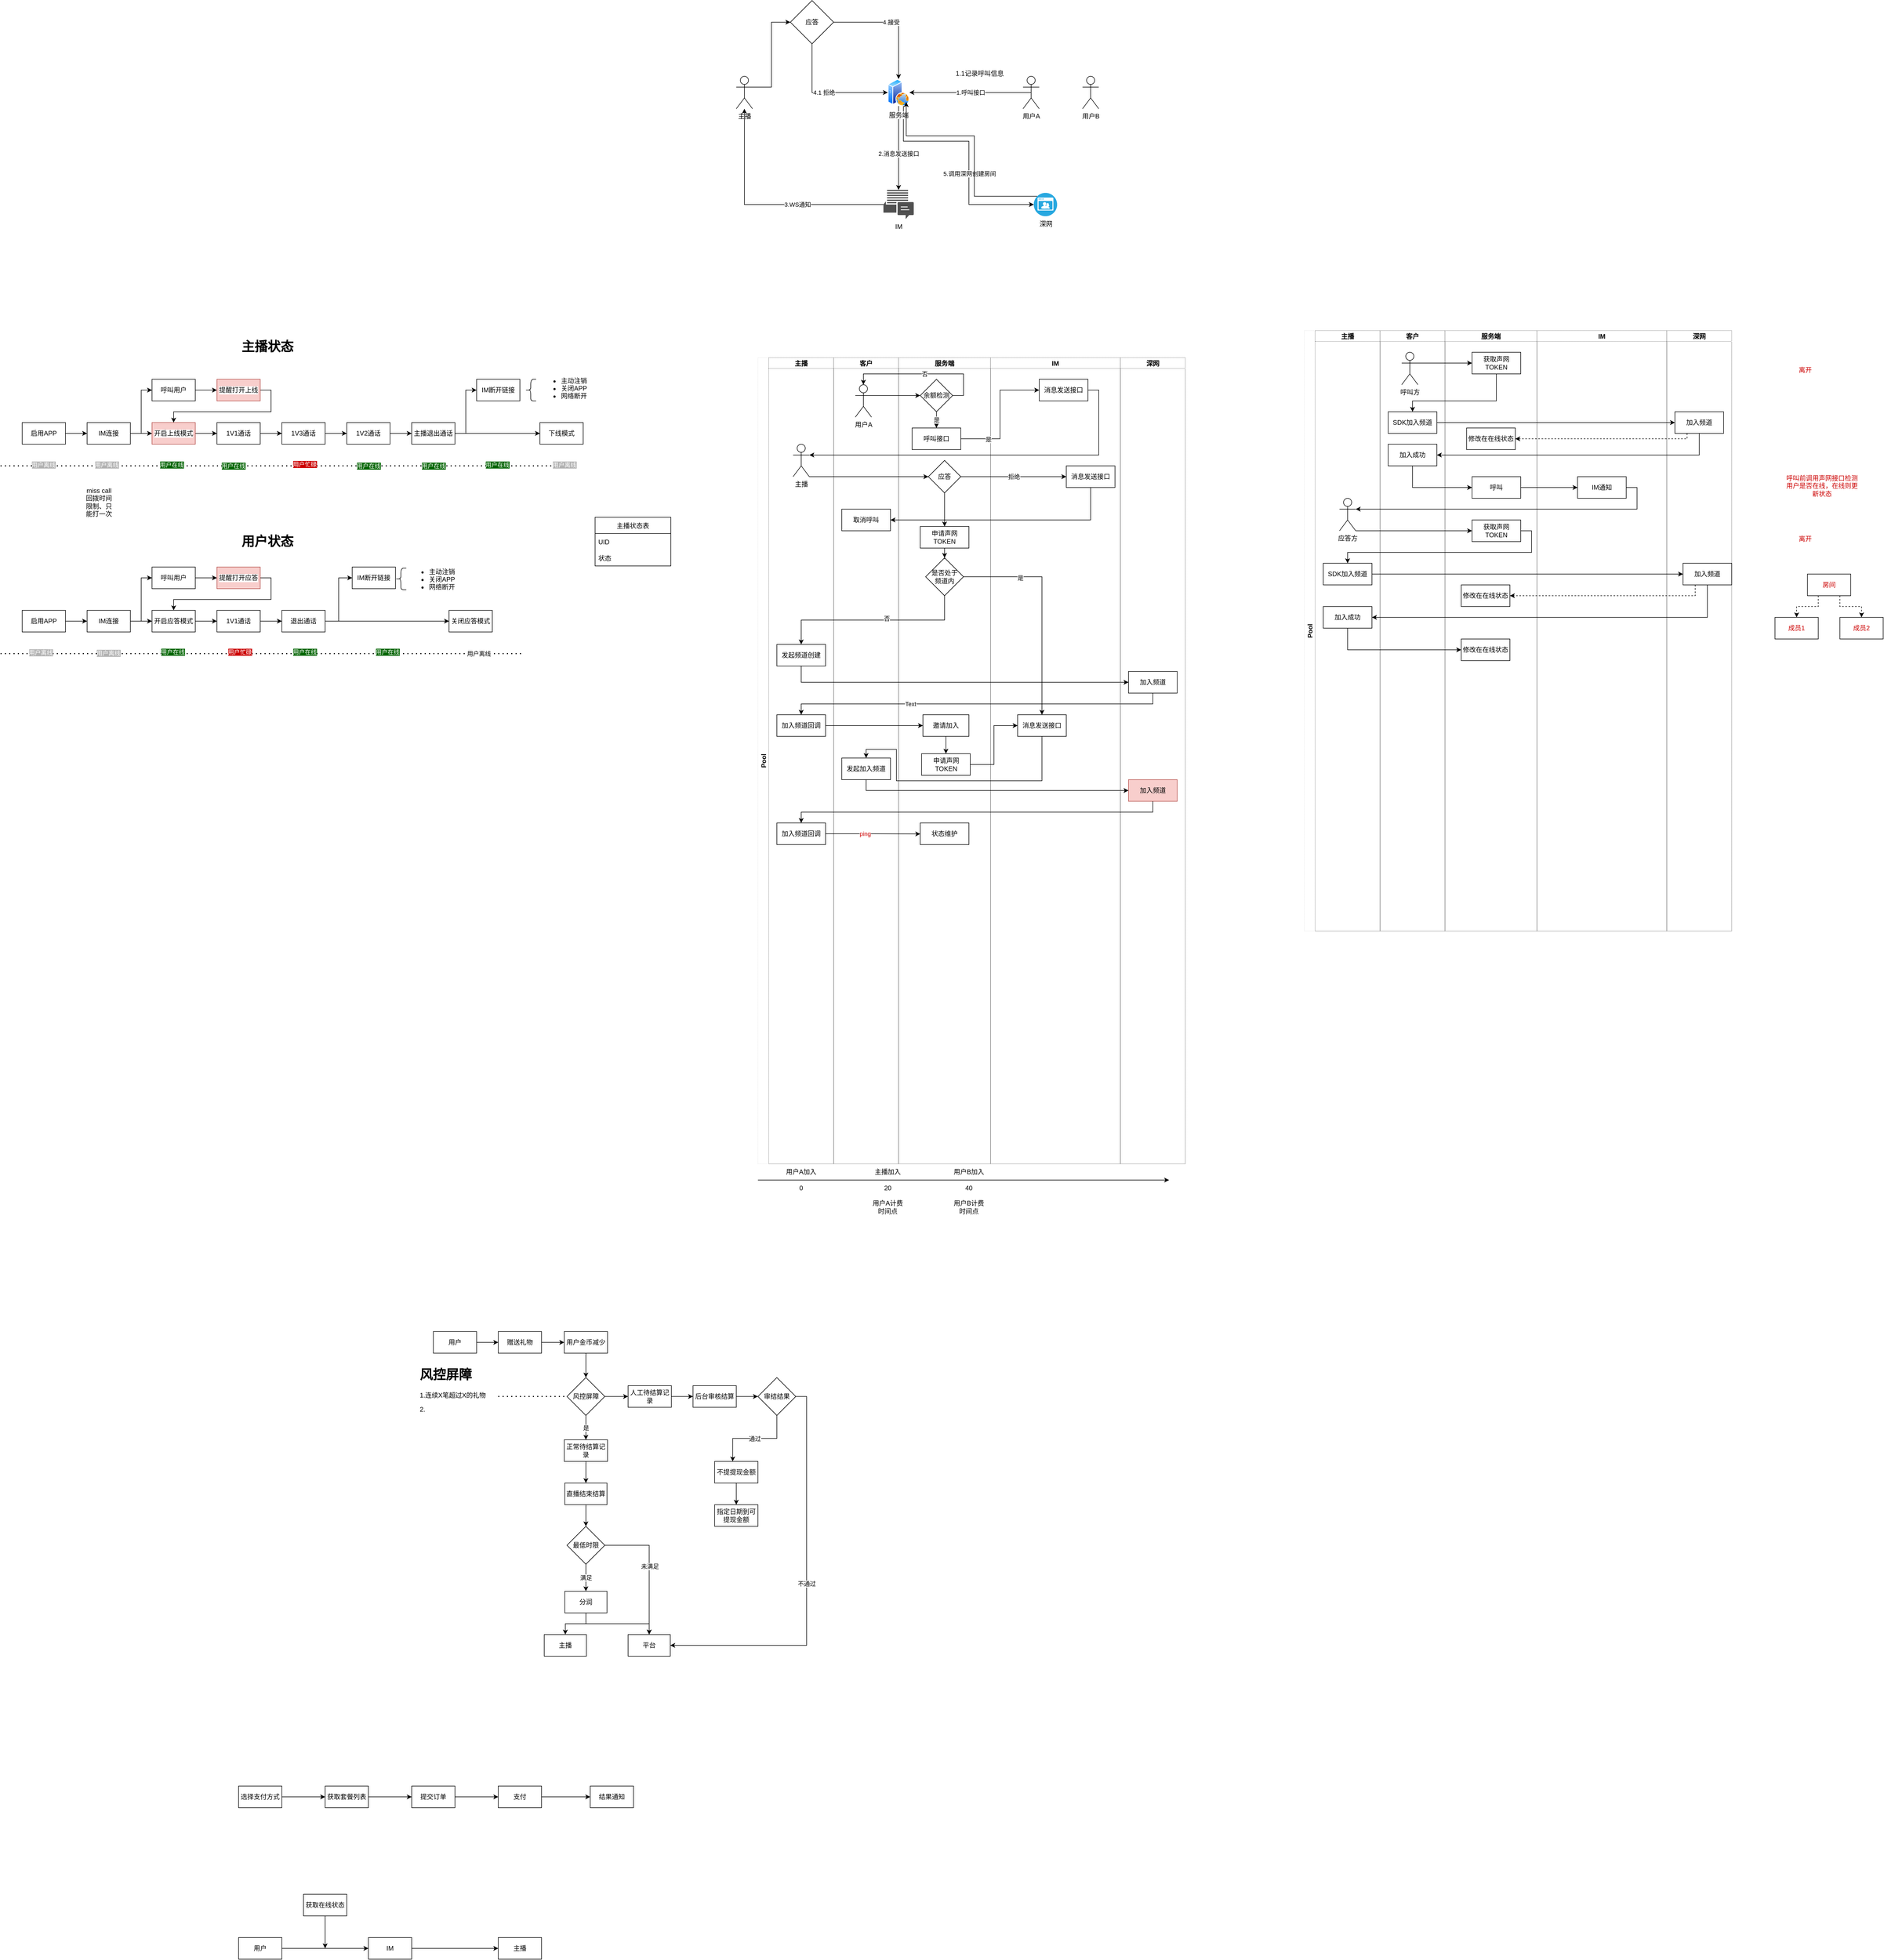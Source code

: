 <mxfile version="15.6.6" type="github">
  <diagram id="u0_twf8YNsRj_HJE-j4O" name="Page-1">
    <mxGraphModel dx="3022" dy="762" grid="0" gridSize="10" guides="1" tooltips="1" connect="1" arrows="1" fold="1" page="0" pageScale="1" pageWidth="827" pageHeight="1169" math="0" shadow="0">
      <root>
        <mxCell id="0" />
        <mxCell id="1" parent="0" />
        <mxCell id="g4sBY3vQFwJTmv0VMaXS-16" style="edgeStyle=orthogonalEdgeStyle;rounded=0;orthogonalLoop=1;jettySize=auto;html=1;exitX=1;exitY=0.333;exitDx=0;exitDy=0;exitPerimeter=0;entryX=0;entryY=0.5;entryDx=0;entryDy=0;" parent="1" source="g4sBY3vQFwJTmv0VMaXS-1" target="g4sBY3vQFwJTmv0VMaXS-15" edge="1">
          <mxGeometry relative="1" as="geometry" />
        </mxCell>
        <mxCell id="g4sBY3vQFwJTmv0VMaXS-1" value="主播" style="shape=umlActor;verticalLabelPosition=bottom;verticalAlign=top;html=1;outlineConnect=0;" parent="1" vertex="1">
          <mxGeometry x="160" y="200" width="30" height="60" as="geometry" />
        </mxCell>
        <mxCell id="g4sBY3vQFwJTmv0VMaXS-10" value="1.呼叫接口" style="edgeStyle=orthogonalEdgeStyle;rounded=0;orthogonalLoop=1;jettySize=auto;html=1;exitX=0.5;exitY=0.5;exitDx=0;exitDy=0;exitPerimeter=0;entryX=1;entryY=0.5;entryDx=0;entryDy=0;" parent="1" source="g4sBY3vQFwJTmv0VMaXS-2" target="g4sBY3vQFwJTmv0VMaXS-4" edge="1">
          <mxGeometry relative="1" as="geometry" />
        </mxCell>
        <mxCell id="g4sBY3vQFwJTmv0VMaXS-2" value="用户A" style="shape=umlActor;verticalLabelPosition=bottom;verticalAlign=top;html=1;outlineConnect=0;" parent="1" vertex="1">
          <mxGeometry x="690" y="200" width="30" height="60" as="geometry" />
        </mxCell>
        <mxCell id="g4sBY3vQFwJTmv0VMaXS-11" value="" style="edgeStyle=orthogonalEdgeStyle;rounded=0;orthogonalLoop=1;jettySize=auto;html=1;exitX=0.5;exitY=1;exitDx=0;exitDy=0;" parent="1" source="g4sBY3vQFwJTmv0VMaXS-4" target="g4sBY3vQFwJTmv0VMaXS-7" edge="1">
          <mxGeometry relative="1" as="geometry" />
        </mxCell>
        <mxCell id="g4sBY3vQFwJTmv0VMaXS-12" value="2.消息发送接口" style="edgeLabel;html=1;align=center;verticalAlign=middle;resizable=0;points=[];" parent="g4sBY3vQFwJTmv0VMaXS-11" vertex="1" connectable="0">
          <mxGeometry x="0.136" relative="1" as="geometry">
            <mxPoint as="offset" />
          </mxGeometry>
        </mxCell>
        <mxCell id="g4sBY3vQFwJTmv0VMaXS-25" style="edgeStyle=orthogonalEdgeStyle;rounded=0;orthogonalLoop=1;jettySize=auto;html=1;exitX=0.75;exitY=1;exitDx=0;exitDy=0;entryX=0;entryY=0.5;entryDx=0;entryDy=0;entryPerimeter=0;" parent="1" source="g4sBY3vQFwJTmv0VMaXS-4" target="g4sBY3vQFwJTmv0VMaXS-5" edge="1">
          <mxGeometry relative="1" as="geometry">
            <Array as="points">
              <mxPoint x="469" y="320" />
              <mxPoint x="590" y="320" />
              <mxPoint x="590" y="437" />
            </Array>
          </mxGeometry>
        </mxCell>
        <mxCell id="g4sBY3vQFwJTmv0VMaXS-26" value="5.调用深网创建房间" style="edgeLabel;html=1;align=center;verticalAlign=middle;resizable=0;points=[];" parent="g4sBY3vQFwJTmv0VMaXS-25" vertex="1" connectable="0">
          <mxGeometry x="-0.455" y="-1" relative="1" as="geometry">
            <mxPoint x="73" y="59" as="offset" />
          </mxGeometry>
        </mxCell>
        <mxCell id="g4sBY3vQFwJTmv0VMaXS-4" value="服务端" style="aspect=fixed;perimeter=ellipsePerimeter;html=1;align=center;shadow=0;dashed=0;spacingTop=3;image;image=img/lib/active_directory/web_server.svg;" parent="1" vertex="1">
          <mxGeometry x="440" y="205" width="40" height="50" as="geometry" />
        </mxCell>
        <mxCell id="g4sBY3vQFwJTmv0VMaXS-27" style="edgeStyle=orthogonalEdgeStyle;rounded=0;orthogonalLoop=1;jettySize=auto;html=1;exitX=0.145;exitY=0.145;exitDx=0;exitDy=0;exitPerimeter=0;entryX=1;entryY=1;entryDx=0;entryDy=0;" parent="1" source="g4sBY3vQFwJTmv0VMaXS-5" target="g4sBY3vQFwJTmv0VMaXS-4" edge="1">
          <mxGeometry relative="1" as="geometry">
            <Array as="points">
              <mxPoint x="600" y="422" />
              <mxPoint x="600" y="310" />
              <mxPoint x="474" y="310" />
            </Array>
          </mxGeometry>
        </mxCell>
        <mxCell id="g4sBY3vQFwJTmv0VMaXS-5" value="深网" style="fillColor=#28A8E0;verticalLabelPosition=bottom;sketch=0;html=1;strokeColor=#ffffff;verticalAlign=top;align=center;points=[[0.145,0.145,0],[0.5,0,0],[0.855,0.145,0],[1,0.5,0],[0.855,0.855,0],[0.5,1,0],[0.145,0.855,0],[0,0.5,0]];pointerEvents=1;shape=mxgraph.cisco_safe.compositeIcon;bgIcon=ellipse;resIcon=mxgraph.cisco_safe.capability.video;" parent="1" vertex="1">
          <mxGeometry x="710" y="415.5" width="43" height="43" as="geometry" />
        </mxCell>
        <mxCell id="g4sBY3vQFwJTmv0VMaXS-13" style="edgeStyle=orthogonalEdgeStyle;rounded=0;orthogonalLoop=1;jettySize=auto;html=1;" parent="1" source="g4sBY3vQFwJTmv0VMaXS-7" target="g4sBY3vQFwJTmv0VMaXS-1" edge="1">
          <mxGeometry relative="1" as="geometry" />
        </mxCell>
        <mxCell id="g4sBY3vQFwJTmv0VMaXS-14" value="3.WS通知" style="edgeLabel;html=1;align=center;verticalAlign=middle;resizable=0;points=[];" parent="g4sBY3vQFwJTmv0VMaXS-13" vertex="1" connectable="0">
          <mxGeometry x="-0.267" relative="1" as="geometry">
            <mxPoint as="offset" />
          </mxGeometry>
        </mxCell>
        <mxCell id="g4sBY3vQFwJTmv0VMaXS-7" value="IM" style="sketch=0;pointerEvents=1;shadow=0;dashed=0;html=1;strokeColor=none;fillColor=#505050;labelPosition=center;verticalLabelPosition=bottom;verticalAlign=top;outlineConnect=0;align=center;shape=mxgraph.office.communications.im_workload;" parent="1" vertex="1">
          <mxGeometry x="432" y="410" width="56" height="54" as="geometry" />
        </mxCell>
        <mxCell id="g4sBY3vQFwJTmv0VMaXS-8" value="用户B" style="shape=umlActor;verticalLabelPosition=bottom;verticalAlign=top;html=1;outlineConnect=0;" parent="1" vertex="1">
          <mxGeometry x="800" y="200" width="30" height="60" as="geometry" />
        </mxCell>
        <mxCell id="g4sBY3vQFwJTmv0VMaXS-19" style="edgeStyle=orthogonalEdgeStyle;rounded=0;orthogonalLoop=1;jettySize=auto;html=1;exitX=1;exitY=0.5;exitDx=0;exitDy=0;entryX=0.5;entryY=0;entryDx=0;entryDy=0;" parent="1" source="g4sBY3vQFwJTmv0VMaXS-15" target="g4sBY3vQFwJTmv0VMaXS-4" edge="1">
          <mxGeometry relative="1" as="geometry" />
        </mxCell>
        <mxCell id="g4sBY3vQFwJTmv0VMaXS-20" value="4.接受" style="edgeLabel;html=1;align=center;verticalAlign=middle;resizable=0;points=[];" parent="g4sBY3vQFwJTmv0VMaXS-19" vertex="1" connectable="0">
          <mxGeometry x="-0.058" relative="1" as="geometry">
            <mxPoint as="offset" />
          </mxGeometry>
        </mxCell>
        <mxCell id="g4sBY3vQFwJTmv0VMaXS-22" style="edgeStyle=orthogonalEdgeStyle;rounded=0;orthogonalLoop=1;jettySize=auto;html=1;exitX=0.5;exitY=1;exitDx=0;exitDy=0;entryX=0;entryY=0.5;entryDx=0;entryDy=0;" parent="1" source="g4sBY3vQFwJTmv0VMaXS-15" target="g4sBY3vQFwJTmv0VMaXS-4" edge="1">
          <mxGeometry relative="1" as="geometry" />
        </mxCell>
        <mxCell id="g4sBY3vQFwJTmv0VMaXS-23" value="4.1&amp;nbsp;拒绝" style="edgeLabel;html=1;align=center;verticalAlign=middle;resizable=0;points=[];" parent="g4sBY3vQFwJTmv0VMaXS-22" vertex="1" connectable="0">
          <mxGeometry x="-0.026" relative="1" as="geometry">
            <mxPoint as="offset" />
          </mxGeometry>
        </mxCell>
        <mxCell id="g4sBY3vQFwJTmv0VMaXS-15" value="应答" style="rhombus;whiteSpace=wrap;html=1;" parent="1" vertex="1">
          <mxGeometry x="260" y="60" width="80" height="80" as="geometry" />
        </mxCell>
        <mxCell id="g4sBY3vQFwJTmv0VMaXS-18" value="1.1记录呼叫信息" style="text;html=1;strokeColor=none;fillColor=none;align=center;verticalAlign=middle;whiteSpace=wrap;rounded=0;" parent="1" vertex="1">
          <mxGeometry x="560" y="180" width="100" height="30" as="geometry" />
        </mxCell>
        <mxCell id="g4sBY3vQFwJTmv0VMaXS-29" value="Pool" style="swimlane;childLayout=stackLayout;resizeParent=1;resizeParentMax=0;startSize=20;horizontal=0;horizontalStack=1;strokeColor=#E6E6E6;dashed=1;dashPattern=1 1;" parent="1" vertex="1">
          <mxGeometry x="200" y="720" width="790" height="1490" as="geometry" />
        </mxCell>
        <mxCell id="g4sBY3vQFwJTmv0VMaXS-30" value="主播" style="swimlane;startSize=20;strokeColor=#808080;dashed=1;dashPattern=1 1;" parent="g4sBY3vQFwJTmv0VMaXS-29" vertex="1">
          <mxGeometry x="20" width="120" height="1490" as="geometry" />
        </mxCell>
        <mxCell id="g4sBY3vQFwJTmv0VMaXS-46" value="主播" style="shape=umlActor;verticalLabelPosition=bottom;verticalAlign=top;html=1;outlineConnect=0;" parent="g4sBY3vQFwJTmv0VMaXS-30" vertex="1">
          <mxGeometry x="45" y="160" width="30" height="60" as="geometry" />
        </mxCell>
        <mxCell id="bjaMCamKSF5sM4Zxcl0b-6" value="发起频道创建" style="rounded=0;whiteSpace=wrap;html=1;" parent="g4sBY3vQFwJTmv0VMaXS-30" vertex="1">
          <mxGeometry x="15" y="530" width="90" height="40" as="geometry" />
        </mxCell>
        <mxCell id="z2xvUa6bOidR-Bl0gTQm-137" value="加入频道回调" style="rounded=0;whiteSpace=wrap;html=1;" parent="g4sBY3vQFwJTmv0VMaXS-30" vertex="1">
          <mxGeometry x="15" y="660" width="90" height="40" as="geometry" />
        </mxCell>
        <mxCell id="z2xvUa6bOidR-Bl0gTQm-191" value="加入频道回调" style="rounded=0;whiteSpace=wrap;html=1;" parent="g4sBY3vQFwJTmv0VMaXS-30" vertex="1">
          <mxGeometry x="15" y="860" width="90" height="40" as="geometry" />
        </mxCell>
        <mxCell id="g4sBY3vQFwJTmv0VMaXS-31" value="客户" style="swimlane;startSize=20;strokeColor=#808080;dashed=1;dashPattern=1 1;" parent="g4sBY3vQFwJTmv0VMaXS-29" vertex="1">
          <mxGeometry x="140" width="120" height="1490" as="geometry" />
        </mxCell>
        <mxCell id="g4sBY3vQFwJTmv0VMaXS-40" value="用户A" style="shape=umlActor;verticalLabelPosition=bottom;verticalAlign=top;html=1;outlineConnect=0;" parent="g4sBY3vQFwJTmv0VMaXS-31" vertex="1">
          <mxGeometry x="40" y="50" width="30" height="60" as="geometry" />
        </mxCell>
        <mxCell id="z2xvUa6bOidR-Bl0gTQm-132" value="取消呼叫" style="rounded=0;whiteSpace=wrap;html=1;" parent="g4sBY3vQFwJTmv0VMaXS-31" vertex="1">
          <mxGeometry x="15" y="280" width="90" height="40" as="geometry" />
        </mxCell>
        <mxCell id="z2xvUa6bOidR-Bl0gTQm-143" value="发起加入频道" style="rounded=0;whiteSpace=wrap;html=1;" parent="g4sBY3vQFwJTmv0VMaXS-31" vertex="1">
          <mxGeometry x="15" y="740" width="90" height="40" as="geometry" />
        </mxCell>
        <mxCell id="g4sBY3vQFwJTmv0VMaXS-32" value="服务端" style="swimlane;startSize=20;strokeColor=#808080;dashed=1;dashPattern=1 1;" parent="g4sBY3vQFwJTmv0VMaXS-29" vertex="1">
          <mxGeometry x="260" width="170" height="1490" as="geometry" />
        </mxCell>
        <mxCell id="g4sBY3vQFwJTmv0VMaXS-42" value="呼叫接口" style="rounded=0;whiteSpace=wrap;html=1;" parent="g4sBY3vQFwJTmv0VMaXS-32" vertex="1">
          <mxGeometry x="25" y="130" width="90" height="40" as="geometry" />
        </mxCell>
        <mxCell id="t0FxqeCYsKIWs9JOHYrU-2" value="是" style="edgeStyle=orthogonalEdgeStyle;rounded=0;orthogonalLoop=1;jettySize=auto;html=1;exitX=0.5;exitY=1;exitDx=0;exitDy=0;" parent="g4sBY3vQFwJTmv0VMaXS-32" source="g4sBY3vQFwJTmv0VMaXS-55" target="g4sBY3vQFwJTmv0VMaXS-42" edge="1">
          <mxGeometry relative="1" as="geometry" />
        </mxCell>
        <mxCell id="g4sBY3vQFwJTmv0VMaXS-55" value="余额检测" style="rhombus;whiteSpace=wrap;html=1;" parent="g4sBY3vQFwJTmv0VMaXS-32" vertex="1">
          <mxGeometry x="40" y="40" width="60" height="60" as="geometry" />
        </mxCell>
        <mxCell id="t0FxqeCYsKIWs9JOHYrU-12" style="edgeStyle=orthogonalEdgeStyle;rounded=0;orthogonalLoop=1;jettySize=auto;html=1;exitX=0.5;exitY=1;exitDx=0;exitDy=0;strokeColor=default;labelBackgroundColor=default;fontColor=default;entryX=0.5;entryY=0;entryDx=0;entryDy=0;" parent="g4sBY3vQFwJTmv0VMaXS-32" source="z2xvUa6bOidR-Bl0gTQm-128" target="pI7oZdxJtOxQLC7SE2ko-5" edge="1">
          <mxGeometry relative="1" as="geometry">
            <mxPoint x="90" y="278" as="targetPoint" />
          </mxGeometry>
        </mxCell>
        <mxCell id="z2xvUa6bOidR-Bl0gTQm-128" value="应答" style="rhombus;whiteSpace=wrap;html=1;" parent="g4sBY3vQFwJTmv0VMaXS-32" vertex="1">
          <mxGeometry x="55" y="190" width="60" height="60" as="geometry" />
        </mxCell>
        <mxCell id="pI7oZdxJtOxQLC7SE2ko-2" style="edgeStyle=orthogonalEdgeStyle;rounded=0;orthogonalLoop=1;jettySize=auto;html=1;exitX=0.5;exitY=1;exitDx=0;exitDy=0;labelBackgroundColor=default;fontColor=default;strokeColor=default;" edge="1" parent="g4sBY3vQFwJTmv0VMaXS-32" source="z2xvUa6bOidR-Bl0gTQm-139" target="z2xvUa6bOidR-Bl0gTQm-187">
          <mxGeometry relative="1" as="geometry" />
        </mxCell>
        <mxCell id="z2xvUa6bOidR-Bl0gTQm-139" value="邀请加入" style="rounded=0;whiteSpace=wrap;html=1;" parent="g4sBY3vQFwJTmv0VMaXS-32" vertex="1">
          <mxGeometry x="45" y="660" width="85" height="40" as="geometry" />
        </mxCell>
        <mxCell id="z2xvUa6bOidR-Bl0gTQm-187" value="申请声网TOKEN" style="rounded=0;whiteSpace=wrap;html=1;fillColor=default;strokeColor=default;fontColor=default;" parent="g4sBY3vQFwJTmv0VMaXS-32" vertex="1">
          <mxGeometry x="42.5" y="732" width="90" height="40" as="geometry" />
        </mxCell>
        <mxCell id="z2xvUa6bOidR-Bl0gTQm-193" value="状态维护" style="rounded=0;whiteSpace=wrap;html=1;" parent="g4sBY3vQFwJTmv0VMaXS-32" vertex="1">
          <mxGeometry x="40" y="860" width="90" height="40" as="geometry" />
        </mxCell>
        <mxCell id="t0FxqeCYsKIWs9JOHYrU-11" value="是否处于&lt;br&gt;频道内" style="rhombus;whiteSpace=wrap;html=1;" parent="g4sBY3vQFwJTmv0VMaXS-32" vertex="1">
          <mxGeometry x="50" y="370" width="70" height="70" as="geometry" />
        </mxCell>
        <mxCell id="pI7oZdxJtOxQLC7SE2ko-6" style="edgeStyle=orthogonalEdgeStyle;rounded=0;orthogonalLoop=1;jettySize=auto;html=1;exitX=0.5;exitY=1;exitDx=0;exitDy=0;labelBackgroundColor=default;fontColor=default;strokeColor=default;" edge="1" parent="g4sBY3vQFwJTmv0VMaXS-32" source="pI7oZdxJtOxQLC7SE2ko-5" target="t0FxqeCYsKIWs9JOHYrU-11">
          <mxGeometry relative="1" as="geometry" />
        </mxCell>
        <mxCell id="pI7oZdxJtOxQLC7SE2ko-5" value="申请声网TOKEN" style="rounded=0;whiteSpace=wrap;html=1;fillColor=default;strokeColor=default;fontColor=default;" vertex="1" parent="g4sBY3vQFwJTmv0VMaXS-32">
          <mxGeometry x="40" y="312" width="90" height="40" as="geometry" />
        </mxCell>
        <mxCell id="g4sBY3vQFwJTmv0VMaXS-38" value="IM" style="swimlane;startSize=20;strokeColor=#808080;dashed=1;dashPattern=1 1;fillColor=default;fontColor=default;" parent="g4sBY3vQFwJTmv0VMaXS-29" vertex="1">
          <mxGeometry x="430" width="240" height="1490" as="geometry" />
        </mxCell>
        <mxCell id="g4sBY3vQFwJTmv0VMaXS-45" value="消息发送接口" style="rounded=0;whiteSpace=wrap;html=1;" parent="g4sBY3vQFwJTmv0VMaXS-38" vertex="1">
          <mxGeometry x="90" y="40" width="90" height="40" as="geometry" />
        </mxCell>
        <mxCell id="z2xvUa6bOidR-Bl0gTQm-129" value="消息发送接口" style="rounded=0;whiteSpace=wrap;html=1;" parent="g4sBY3vQFwJTmv0VMaXS-38" vertex="1">
          <mxGeometry x="140" y="200" width="90" height="40" as="geometry" />
        </mxCell>
        <mxCell id="z2xvUa6bOidR-Bl0gTQm-141" value="消息发送接口" style="rounded=0;whiteSpace=wrap;html=1;" parent="g4sBY3vQFwJTmv0VMaXS-38" vertex="1">
          <mxGeometry x="50" y="660" width="90" height="40" as="geometry" />
        </mxCell>
        <mxCell id="g4sBY3vQFwJTmv0VMaXS-41" style="edgeStyle=orthogonalEdgeStyle;rounded=0;orthogonalLoop=1;jettySize=auto;html=1;exitX=1;exitY=0.333;exitDx=0;exitDy=0;exitPerimeter=0;entryX=0;entryY=0.5;entryDx=0;entryDy=0;" parent="g4sBY3vQFwJTmv0VMaXS-29" source="g4sBY3vQFwJTmv0VMaXS-40" target="g4sBY3vQFwJTmv0VMaXS-55" edge="1">
          <mxGeometry relative="1" as="geometry">
            <mxPoint x="290" y="70.143" as="targetPoint" />
          </mxGeometry>
        </mxCell>
        <mxCell id="g4sBY3vQFwJTmv0VMaXS-47" style="edgeStyle=orthogonalEdgeStyle;rounded=0;orthogonalLoop=1;jettySize=auto;html=1;exitX=1;exitY=0.5;exitDx=0;exitDy=0;entryX=1;entryY=0.333;entryDx=0;entryDy=0;entryPerimeter=0;" parent="g4sBY3vQFwJTmv0VMaXS-29" source="g4sBY3vQFwJTmv0VMaXS-45" target="g4sBY3vQFwJTmv0VMaXS-46" edge="1">
          <mxGeometry relative="1" as="geometry" />
        </mxCell>
        <mxCell id="g4sBY3vQFwJTmv0VMaXS-48" style="edgeStyle=orthogonalEdgeStyle;rounded=0;orthogonalLoop=1;jettySize=auto;html=1;exitX=1;exitY=1;exitDx=0;exitDy=0;exitPerimeter=0;entryX=0;entryY=0.5;entryDx=0;entryDy=0;" parent="g4sBY3vQFwJTmv0VMaXS-29" source="g4sBY3vQFwJTmv0VMaXS-46" target="z2xvUa6bOidR-Bl0gTQm-128" edge="1">
          <mxGeometry relative="1" as="geometry">
            <mxPoint x="300" y="220" as="targetPoint" />
            <Array as="points">
              <mxPoint x="150" y="220" />
              <mxPoint x="150" y="220" />
            </Array>
          </mxGeometry>
        </mxCell>
        <mxCell id="bjaMCamKSF5sM4Zxcl0b-8" style="edgeStyle=orthogonalEdgeStyle;rounded=0;orthogonalLoop=1;jettySize=auto;html=1;exitX=0.5;exitY=1;exitDx=0;exitDy=0;entryX=0;entryY=0.5;entryDx=0;entryDy=0;" parent="g4sBY3vQFwJTmv0VMaXS-29" source="bjaMCamKSF5sM4Zxcl0b-6" target="bjaMCamKSF5sM4Zxcl0b-7" edge="1">
          <mxGeometry relative="1" as="geometry">
            <Array as="points">
              <mxPoint x="80" y="600" />
              <mxPoint x="685" y="600" />
            </Array>
            <mxPoint x="80" y="720.0" as="sourcePoint" />
          </mxGeometry>
        </mxCell>
        <mxCell id="z2xvUa6bOidR-Bl0gTQm-130" value="拒绝" style="edgeStyle=orthogonalEdgeStyle;rounded=0;orthogonalLoop=1;jettySize=auto;html=1;exitX=1;exitY=0.5;exitDx=0;exitDy=0;entryX=0;entryY=0.5;entryDx=0;entryDy=0;" parent="g4sBY3vQFwJTmv0VMaXS-29" source="z2xvUa6bOidR-Bl0gTQm-128" target="z2xvUa6bOidR-Bl0gTQm-129" edge="1">
          <mxGeometry relative="1" as="geometry" />
        </mxCell>
        <mxCell id="z2xvUa6bOidR-Bl0gTQm-133" style="edgeStyle=orthogonalEdgeStyle;rounded=0;orthogonalLoop=1;jettySize=auto;html=1;exitX=0.5;exitY=1;exitDx=0;exitDy=0;entryX=1;entryY=0.5;entryDx=0;entryDy=0;" parent="g4sBY3vQFwJTmv0VMaXS-29" source="z2xvUa6bOidR-Bl0gTQm-129" target="z2xvUa6bOidR-Bl0gTQm-132" edge="1">
          <mxGeometry relative="1" as="geometry" />
        </mxCell>
        <mxCell id="z2xvUa6bOidR-Bl0gTQm-138" style="edgeStyle=orthogonalEdgeStyle;rounded=0;orthogonalLoop=1;jettySize=auto;html=1;exitX=0.5;exitY=1;exitDx=0;exitDy=0;entryX=0.5;entryY=0;entryDx=0;entryDy=0;" parent="g4sBY3vQFwJTmv0VMaXS-29" source="bjaMCamKSF5sM4Zxcl0b-7" target="z2xvUa6bOidR-Bl0gTQm-137" edge="1">
          <mxGeometry relative="1" as="geometry" />
        </mxCell>
        <mxCell id="t0FxqeCYsKIWs9JOHYrU-9" value="Text" style="edgeLabel;html=1;align=center;verticalAlign=middle;resizable=0;points=[];" parent="z2xvUa6bOidR-Bl0gTQm-138" vertex="1" connectable="0">
          <mxGeometry x="0.356" relative="1" as="geometry">
            <mxPoint as="offset" />
          </mxGeometry>
        </mxCell>
        <mxCell id="z2xvUa6bOidR-Bl0gTQm-140" style="edgeStyle=orthogonalEdgeStyle;rounded=0;orthogonalLoop=1;jettySize=auto;html=1;exitX=1;exitY=0.5;exitDx=0;exitDy=0;entryX=0;entryY=0.5;entryDx=0;entryDy=0;" parent="g4sBY3vQFwJTmv0VMaXS-29" source="z2xvUa6bOidR-Bl0gTQm-137" target="z2xvUa6bOidR-Bl0gTQm-139" edge="1">
          <mxGeometry relative="1" as="geometry" />
        </mxCell>
        <mxCell id="z2xvUa6bOidR-Bl0gTQm-189" style="edgeStyle=orthogonalEdgeStyle;rounded=0;orthogonalLoop=1;jettySize=auto;html=1;exitX=0.5;exitY=1;exitDx=0;exitDy=0;fontColor=#CC0000;" parent="g4sBY3vQFwJTmv0VMaXS-29" source="z2xvUa6bOidR-Bl0gTQm-143" target="z2xvUa6bOidR-Bl0gTQm-145" edge="1">
          <mxGeometry relative="1" as="geometry" />
        </mxCell>
        <mxCell id="g4sBY3vQFwJTmv0VMaXS-39" value="深网" style="swimlane;startSize=20;strokeColor=#808080;dashed=1;dashPattern=1 1;" parent="g4sBY3vQFwJTmv0VMaXS-29" vertex="1">
          <mxGeometry x="670" width="120" height="1490" as="geometry" />
        </mxCell>
        <mxCell id="bjaMCamKSF5sM4Zxcl0b-7" value="加入频道" style="rounded=0;whiteSpace=wrap;html=1;" parent="g4sBY3vQFwJTmv0VMaXS-39" vertex="1">
          <mxGeometry x="15" y="580" width="90" height="40" as="geometry" />
        </mxCell>
        <mxCell id="z2xvUa6bOidR-Bl0gTQm-145" value="加入频道" style="rounded=0;whiteSpace=wrap;html=1;fillColor=#f8cecc;strokeColor=#b85450;" parent="g4sBY3vQFwJTmv0VMaXS-39" vertex="1">
          <mxGeometry x="15" y="780" width="90" height="40" as="geometry" />
        </mxCell>
        <mxCell id="z2xvUa6bOidR-Bl0gTQm-190" style="edgeStyle=orthogonalEdgeStyle;rounded=0;orthogonalLoop=1;jettySize=auto;html=1;exitX=0.5;exitY=1;exitDx=0;exitDy=0;fontColor=#CC0000;entryX=0.5;entryY=0;entryDx=0;entryDy=0;" parent="g4sBY3vQFwJTmv0VMaXS-29" source="z2xvUa6bOidR-Bl0gTQm-145" target="z2xvUa6bOidR-Bl0gTQm-191" edge="1">
          <mxGeometry relative="1" as="geometry">
            <mxPoint x="80.0" y="890" as="targetPoint" />
          </mxGeometry>
        </mxCell>
        <mxCell id="t0FxqeCYsKIWs9JOHYrU-3" style="edgeStyle=orthogonalEdgeStyle;rounded=0;orthogonalLoop=1;jettySize=auto;html=1;exitX=1;exitY=0.5;exitDx=0;exitDy=0;entryX=0;entryY=0.5;entryDx=0;entryDy=0;" parent="g4sBY3vQFwJTmv0VMaXS-29" source="g4sBY3vQFwJTmv0VMaXS-42" target="g4sBY3vQFwJTmv0VMaXS-45" edge="1">
          <mxGeometry relative="1" as="geometry" />
        </mxCell>
        <mxCell id="t0FxqeCYsKIWs9JOHYrU-5" value="是" style="edgeLabel;html=1;align=center;verticalAlign=middle;resizable=0;points=[];" parent="t0FxqeCYsKIWs9JOHYrU-3" vertex="1" connectable="0">
          <mxGeometry x="-0.568" y="-1" relative="1" as="geometry">
            <mxPoint as="offset" />
          </mxGeometry>
        </mxCell>
        <mxCell id="t0FxqeCYsKIWs9JOHYrU-4" value="否" style="edgeStyle=orthogonalEdgeStyle;rounded=0;orthogonalLoop=1;jettySize=auto;html=1;exitX=1;exitY=0.5;exitDx=0;exitDy=0;entryX=0.5;entryY=0;entryDx=0;entryDy=0;entryPerimeter=0;" parent="g4sBY3vQFwJTmv0VMaXS-29" source="g4sBY3vQFwJTmv0VMaXS-55" target="g4sBY3vQFwJTmv0VMaXS-40" edge="1">
          <mxGeometry relative="1" as="geometry">
            <mxPoint x="195" y="40" as="targetPoint" />
            <Array as="points">
              <mxPoint x="380" y="70" />
              <mxPoint x="380" y="30" />
              <mxPoint x="195" y="30" />
            </Array>
          </mxGeometry>
        </mxCell>
        <mxCell id="t0FxqeCYsKIWs9JOHYrU-15" style="edgeStyle=orthogonalEdgeStyle;rounded=0;orthogonalLoop=1;jettySize=auto;html=1;exitX=1;exitY=0.5;exitDx=0;exitDy=0;" parent="g4sBY3vQFwJTmv0VMaXS-29" source="t0FxqeCYsKIWs9JOHYrU-11" target="z2xvUa6bOidR-Bl0gTQm-141" edge="1">
          <mxGeometry relative="1" as="geometry" />
        </mxCell>
        <mxCell id="t0FxqeCYsKIWs9JOHYrU-16" value="是" style="edgeLabel;html=1;align=center;verticalAlign=middle;resizable=0;points=[];" parent="t0FxqeCYsKIWs9JOHYrU-15" vertex="1" connectable="0">
          <mxGeometry x="-0.475" y="-2" relative="1" as="geometry">
            <mxPoint as="offset" />
          </mxGeometry>
        </mxCell>
        <mxCell id="pI7oZdxJtOxQLC7SE2ko-3" style="edgeStyle=orthogonalEdgeStyle;rounded=0;orthogonalLoop=1;jettySize=auto;html=1;exitX=1;exitY=0.5;exitDx=0;exitDy=0;entryX=0;entryY=0.5;entryDx=0;entryDy=0;labelBackgroundColor=default;fontColor=default;strokeColor=default;" edge="1" parent="g4sBY3vQFwJTmv0VMaXS-29" source="z2xvUa6bOidR-Bl0gTQm-187" target="z2xvUa6bOidR-Bl0gTQm-141">
          <mxGeometry relative="1" as="geometry" />
        </mxCell>
        <mxCell id="pI7oZdxJtOxQLC7SE2ko-4" style="edgeStyle=orthogonalEdgeStyle;rounded=0;orthogonalLoop=1;jettySize=auto;html=1;exitX=0.5;exitY=1;exitDx=0;exitDy=0;entryX=0.5;entryY=0;entryDx=0;entryDy=0;labelBackgroundColor=default;fontColor=default;strokeColor=default;" edge="1" parent="g4sBY3vQFwJTmv0VMaXS-29" source="z2xvUa6bOidR-Bl0gTQm-141" target="z2xvUa6bOidR-Bl0gTQm-143">
          <mxGeometry relative="1" as="geometry">
            <Array as="points">
              <mxPoint x="525" y="782" />
              <mxPoint x="256" y="782" />
              <mxPoint x="256" y="724" />
              <mxPoint x="200" y="724" />
            </Array>
          </mxGeometry>
        </mxCell>
        <mxCell id="t0FxqeCYsKIWs9JOHYrU-13" style="edgeStyle=orthogonalEdgeStyle;rounded=0;orthogonalLoop=1;jettySize=auto;html=1;exitX=0.5;exitY=1;exitDx=0;exitDy=0;entryX=0.5;entryY=0;entryDx=0;entryDy=0;strokeColor=default;labelBackgroundColor=default;fontColor=default;" parent="g4sBY3vQFwJTmv0VMaXS-29" source="t0FxqeCYsKIWs9JOHYrU-11" target="bjaMCamKSF5sM4Zxcl0b-6" edge="1">
          <mxGeometry relative="1" as="geometry">
            <mxPoint x="345" y="480" as="targetPoint" />
          </mxGeometry>
        </mxCell>
        <mxCell id="t0FxqeCYsKIWs9JOHYrU-14" value="否" style="edgeLabel;html=1;align=center;verticalAlign=middle;resizable=0;points=[];" parent="t0FxqeCYsKIWs9JOHYrU-13" vertex="1" connectable="0">
          <mxGeometry x="-0.145" y="-3" relative="1" as="geometry">
            <mxPoint as="offset" />
          </mxGeometry>
        </mxCell>
        <mxCell id="bjaMCamKSF5sM4Zxcl0b-14" value="" style="endArrow=classic;html=1;rounded=0;" parent="1" edge="1">
          <mxGeometry width="50" height="50" relative="1" as="geometry">
            <mxPoint x="200" y="2240" as="sourcePoint" />
            <mxPoint x="960" y="2240" as="targetPoint" />
          </mxGeometry>
        </mxCell>
        <mxCell id="bjaMCamKSF5sM4Zxcl0b-15" value="用户A加入" style="text;html=1;strokeColor=none;fillColor=none;align=center;verticalAlign=middle;whiteSpace=wrap;rounded=0;dashed=1;dashPattern=1 1;" parent="1" vertex="1">
          <mxGeometry x="250" y="2210" width="60" height="30" as="geometry" />
        </mxCell>
        <mxCell id="bjaMCamKSF5sM4Zxcl0b-16" value="主播加入" style="text;html=1;strokeColor=none;fillColor=none;align=center;verticalAlign=middle;whiteSpace=wrap;rounded=0;dashed=1;dashPattern=1 1;" parent="1" vertex="1">
          <mxGeometry x="410" y="2210" width="60" height="30" as="geometry" />
        </mxCell>
        <mxCell id="bjaMCamKSF5sM4Zxcl0b-17" value="用户B加入" style="text;html=1;strokeColor=none;fillColor=none;align=center;verticalAlign=middle;whiteSpace=wrap;rounded=0;dashed=1;dashPattern=1 1;" parent="1" vertex="1">
          <mxGeometry x="560" y="2210" width="60" height="30" as="geometry" />
        </mxCell>
        <mxCell id="bjaMCamKSF5sM4Zxcl0b-18" value="0" style="text;html=1;strokeColor=none;fillColor=none;align=center;verticalAlign=middle;whiteSpace=wrap;rounded=0;dashed=1;dashPattern=1 1;" parent="1" vertex="1">
          <mxGeometry x="250" y="2240" width="60" height="30" as="geometry" />
        </mxCell>
        <mxCell id="bjaMCamKSF5sM4Zxcl0b-19" value="20" style="text;html=1;strokeColor=none;fillColor=none;align=center;verticalAlign=middle;whiteSpace=wrap;rounded=0;dashed=1;dashPattern=1 1;" parent="1" vertex="1">
          <mxGeometry x="410" y="2240" width="60" height="30" as="geometry" />
        </mxCell>
        <mxCell id="bjaMCamKSF5sM4Zxcl0b-20" value="40" style="text;html=1;strokeColor=none;fillColor=none;align=center;verticalAlign=middle;whiteSpace=wrap;rounded=0;dashed=1;dashPattern=1 1;" parent="1" vertex="1">
          <mxGeometry x="560" y="2240" width="60" height="30" as="geometry" />
        </mxCell>
        <mxCell id="bjaMCamKSF5sM4Zxcl0b-21" value="用户A计费时间点" style="text;html=1;strokeColor=none;fillColor=none;align=center;verticalAlign=middle;whiteSpace=wrap;rounded=0;dashed=1;dashPattern=1 1;" parent="1" vertex="1">
          <mxGeometry x="410" y="2270" width="60" height="40" as="geometry" />
        </mxCell>
        <mxCell id="bjaMCamKSF5sM4Zxcl0b-22" value="用户B计费时间点" style="text;html=1;strokeColor=none;fillColor=none;align=center;verticalAlign=middle;whiteSpace=wrap;rounded=0;dashed=1;dashPattern=1 1;" parent="1" vertex="1">
          <mxGeometry x="560" y="2270" width="60" height="40" as="geometry" />
        </mxCell>
        <mxCell id="z2xvUa6bOidR-Bl0gTQm-1" value="Pool" style="swimlane;childLayout=stackLayout;resizeParent=1;resizeParentMax=0;startSize=20;horizontal=0;horizontalStack=1;strokeColor=#E6E6E6;dashed=1;dashPattern=1 1;" parent="1" vertex="1">
          <mxGeometry x="1210" y="670" width="790" height="1110" as="geometry" />
        </mxCell>
        <mxCell id="z2xvUa6bOidR-Bl0gTQm-2" value="主播" style="swimlane;startSize=20;strokeColor=#808080;dashed=1;dashPattern=1 1;" parent="z2xvUa6bOidR-Bl0gTQm-1" vertex="1">
          <mxGeometry x="20" width="120" height="1110" as="geometry" />
        </mxCell>
        <mxCell id="z2xvUa6bOidR-Bl0gTQm-3" value="应答方" style="shape=umlActor;verticalLabelPosition=bottom;verticalAlign=top;html=1;outlineConnect=0;" parent="z2xvUa6bOidR-Bl0gTQm-2" vertex="1">
          <mxGeometry x="45" y="310" width="30" height="60" as="geometry" />
        </mxCell>
        <mxCell id="z2xvUa6bOidR-Bl0gTQm-110" value="加入成功" style="rounded=0;whiteSpace=wrap;html=1;" parent="z2xvUa6bOidR-Bl0gTQm-2" vertex="1">
          <mxGeometry x="15" y="510" width="90" height="40" as="geometry" />
        </mxCell>
        <mxCell id="z2xvUa6bOidR-Bl0gTQm-165" value="SDK加入频道" style="rounded=0;whiteSpace=wrap;html=1;" parent="z2xvUa6bOidR-Bl0gTQm-2" vertex="1">
          <mxGeometry x="15" y="430" width="90" height="40" as="geometry" />
        </mxCell>
        <mxCell id="z2xvUa6bOidR-Bl0gTQm-9" value="客户" style="swimlane;startSize=20;strokeColor=#808080;dashed=1;dashPattern=1 1;" parent="z2xvUa6bOidR-Bl0gTQm-1" vertex="1">
          <mxGeometry x="140" width="120" height="1110" as="geometry" />
        </mxCell>
        <mxCell id="z2xvUa6bOidR-Bl0gTQm-10" value="呼叫方" style="shape=umlActor;verticalLabelPosition=bottom;verticalAlign=top;html=1;outlineConnect=0;" parent="z2xvUa6bOidR-Bl0gTQm-9" vertex="1">
          <mxGeometry x="40" y="40" width="30" height="60" as="geometry" />
        </mxCell>
        <mxCell id="z2xvUa6bOidR-Bl0gTQm-88" value="SDK加入频道" style="rounded=0;whiteSpace=wrap;html=1;" parent="z2xvUa6bOidR-Bl0gTQm-9" vertex="1">
          <mxGeometry x="15" y="150" width="90" height="40" as="geometry" />
        </mxCell>
        <mxCell id="z2xvUa6bOidR-Bl0gTQm-94" value="加入成功" style="rounded=0;whiteSpace=wrap;html=1;" parent="z2xvUa6bOidR-Bl0gTQm-9" vertex="1">
          <mxGeometry x="15" y="210" width="90" height="40" as="geometry" />
        </mxCell>
        <mxCell id="z2xvUa6bOidR-Bl0gTQm-11" value="服务端" style="swimlane;startSize=20;strokeColor=#808080;dashed=1;dashPattern=1 1;" parent="z2xvUa6bOidR-Bl0gTQm-1" vertex="1">
          <mxGeometry x="260" width="170" height="1110" as="geometry" />
        </mxCell>
        <mxCell id="z2xvUa6bOidR-Bl0gTQm-86" value="获取声网TOKEN" style="rounded=0;whiteSpace=wrap;html=1;" parent="z2xvUa6bOidR-Bl0gTQm-11" vertex="1">
          <mxGeometry x="50" y="40" width="90" height="40" as="geometry" />
        </mxCell>
        <mxCell id="z2xvUa6bOidR-Bl0gTQm-103" value="呼叫" style="rounded=0;whiteSpace=wrap;html=1;" parent="z2xvUa6bOidR-Bl0gTQm-11" vertex="1">
          <mxGeometry x="50" y="270" width="90" height="40" as="geometry" />
        </mxCell>
        <mxCell id="z2xvUa6bOidR-Bl0gTQm-162" value="获取声网TOKEN" style="rounded=0;whiteSpace=wrap;html=1;" parent="z2xvUa6bOidR-Bl0gTQm-11" vertex="1">
          <mxGeometry x="50" y="350" width="90" height="40" as="geometry" />
        </mxCell>
        <mxCell id="z2xvUa6bOidR-Bl0gTQm-170" value="修改在在线状态" style="rounded=0;whiteSpace=wrap;html=1;" parent="z2xvUa6bOidR-Bl0gTQm-11" vertex="1">
          <mxGeometry x="40" y="180" width="90" height="40" as="geometry" />
        </mxCell>
        <mxCell id="z2xvUa6bOidR-Bl0gTQm-172" value="修改在在线状态" style="rounded=0;whiteSpace=wrap;html=1;" parent="z2xvUa6bOidR-Bl0gTQm-11" vertex="1">
          <mxGeometry x="30" y="470" width="90" height="40" as="geometry" />
        </mxCell>
        <mxCell id="z2xvUa6bOidR-Bl0gTQm-179" value="修改在在线状态" style="rounded=0;whiteSpace=wrap;html=1;" parent="z2xvUa6bOidR-Bl0gTQm-11" vertex="1">
          <mxGeometry x="30" y="570" width="90" height="40" as="geometry" />
        </mxCell>
        <mxCell id="z2xvUa6bOidR-Bl0gTQm-28" value="IM" style="swimlane;startSize=20;strokeColor=#808080;dashed=1;dashPattern=1 1;" parent="z2xvUa6bOidR-Bl0gTQm-1" vertex="1">
          <mxGeometry x="430" width="240" height="1110" as="geometry" />
        </mxCell>
        <mxCell id="z2xvUa6bOidR-Bl0gTQm-99" value="IM通知" style="rounded=0;whiteSpace=wrap;html=1;" parent="z2xvUa6bOidR-Bl0gTQm-28" vertex="1">
          <mxGeometry x="75" y="270" width="90" height="40" as="geometry" />
        </mxCell>
        <mxCell id="z2xvUa6bOidR-Bl0gTQm-32" value="深网" style="swimlane;startSize=20;strokeColor=#808080;dashed=1;dashPattern=1 1;" parent="z2xvUa6bOidR-Bl0gTQm-1" vertex="1">
          <mxGeometry x="670" width="120" height="1110" as="geometry" />
        </mxCell>
        <mxCell id="z2xvUa6bOidR-Bl0gTQm-91" value="加入频道" style="rounded=0;whiteSpace=wrap;html=1;" parent="z2xvUa6bOidR-Bl0gTQm-32" vertex="1">
          <mxGeometry x="15" y="150" width="90" height="40" as="geometry" />
        </mxCell>
        <mxCell id="z2xvUa6bOidR-Bl0gTQm-108" value="加入频道" style="rounded=0;whiteSpace=wrap;html=1;" parent="z2xvUa6bOidR-Bl0gTQm-32" vertex="1">
          <mxGeometry x="30" y="430" width="90" height="40" as="geometry" />
        </mxCell>
        <mxCell id="z2xvUa6bOidR-Bl0gTQm-34" style="edgeStyle=orthogonalEdgeStyle;rounded=0;orthogonalLoop=1;jettySize=auto;html=1;exitX=1;exitY=0.333;exitDx=0;exitDy=0;exitPerimeter=0;entryX=0;entryY=0.5;entryDx=0;entryDy=0;" parent="z2xvUa6bOidR-Bl0gTQm-1" source="z2xvUa6bOidR-Bl0gTQm-10" target="z2xvUa6bOidR-Bl0gTQm-86" edge="1">
          <mxGeometry relative="1" as="geometry">
            <mxPoint x="300" y="60" as="targetPoint" />
          </mxGeometry>
        </mxCell>
        <mxCell id="z2xvUa6bOidR-Bl0gTQm-89" style="edgeStyle=orthogonalEdgeStyle;rounded=0;orthogonalLoop=1;jettySize=auto;html=1;exitX=0.5;exitY=1;exitDx=0;exitDy=0;entryX=0.5;entryY=0;entryDx=0;entryDy=0;" parent="z2xvUa6bOidR-Bl0gTQm-1" source="z2xvUa6bOidR-Bl0gTQm-86" target="z2xvUa6bOidR-Bl0gTQm-88" edge="1">
          <mxGeometry relative="1" as="geometry">
            <Array as="points">
              <mxPoint x="355" y="130" />
              <mxPoint x="200" y="130" />
            </Array>
          </mxGeometry>
        </mxCell>
        <mxCell id="z2xvUa6bOidR-Bl0gTQm-90" style="edgeStyle=orthogonalEdgeStyle;rounded=0;orthogonalLoop=1;jettySize=auto;html=1;exitX=1;exitY=0.5;exitDx=0;exitDy=0;entryX=0;entryY=0.5;entryDx=0;entryDy=0;" parent="z2xvUa6bOidR-Bl0gTQm-1" source="z2xvUa6bOidR-Bl0gTQm-88" target="z2xvUa6bOidR-Bl0gTQm-91" edge="1">
          <mxGeometry relative="1" as="geometry">
            <mxPoint x="680" y="180" as="targetPoint" />
          </mxGeometry>
        </mxCell>
        <mxCell id="z2xvUa6bOidR-Bl0gTQm-95" style="edgeStyle=orthogonalEdgeStyle;rounded=0;orthogonalLoop=1;jettySize=auto;html=1;exitX=0.5;exitY=1;exitDx=0;exitDy=0;entryX=1;entryY=0.5;entryDx=0;entryDy=0;" parent="z2xvUa6bOidR-Bl0gTQm-1" source="z2xvUa6bOidR-Bl0gTQm-91" target="z2xvUa6bOidR-Bl0gTQm-94" edge="1">
          <mxGeometry relative="1" as="geometry" />
        </mxCell>
        <mxCell id="z2xvUa6bOidR-Bl0gTQm-104" style="edgeStyle=orthogonalEdgeStyle;rounded=0;orthogonalLoop=1;jettySize=auto;html=1;exitX=0.5;exitY=1;exitDx=0;exitDy=0;entryX=0;entryY=0.5;entryDx=0;entryDy=0;" parent="z2xvUa6bOidR-Bl0gTQm-1" source="z2xvUa6bOidR-Bl0gTQm-94" target="z2xvUa6bOidR-Bl0gTQm-103" edge="1">
          <mxGeometry relative="1" as="geometry" />
        </mxCell>
        <mxCell id="z2xvUa6bOidR-Bl0gTQm-107" style="edgeStyle=orthogonalEdgeStyle;rounded=0;orthogonalLoop=1;jettySize=auto;html=1;exitX=1;exitY=0.5;exitDx=0;exitDy=0;entryX=1;entryY=0.333;entryDx=0;entryDy=0;entryPerimeter=0;" parent="z2xvUa6bOidR-Bl0gTQm-1" source="z2xvUa6bOidR-Bl0gTQm-99" target="z2xvUa6bOidR-Bl0gTQm-3" edge="1">
          <mxGeometry relative="1" as="geometry" />
        </mxCell>
        <mxCell id="z2xvUa6bOidR-Bl0gTQm-109" style="edgeStyle=orthogonalEdgeStyle;rounded=0;orthogonalLoop=1;jettySize=auto;html=1;exitX=1;exitY=1;exitDx=0;exitDy=0;exitPerimeter=0;entryX=0;entryY=0.5;entryDx=0;entryDy=0;" parent="z2xvUa6bOidR-Bl0gTQm-1" source="z2xvUa6bOidR-Bl0gTQm-3" target="z2xvUa6bOidR-Bl0gTQm-162" edge="1">
          <mxGeometry relative="1" as="geometry">
            <Array as="points">
              <mxPoint x="220" y="370" />
              <mxPoint x="220" y="370" />
            </Array>
          </mxGeometry>
        </mxCell>
        <mxCell id="z2xvUa6bOidR-Bl0gTQm-113" style="edgeStyle=orthogonalEdgeStyle;rounded=0;orthogonalLoop=1;jettySize=auto;html=1;exitX=0.5;exitY=1;exitDx=0;exitDy=0;entryX=1;entryY=0.5;entryDx=0;entryDy=0;" parent="z2xvUa6bOidR-Bl0gTQm-1" source="z2xvUa6bOidR-Bl0gTQm-108" target="z2xvUa6bOidR-Bl0gTQm-110" edge="1">
          <mxGeometry relative="1" as="geometry">
            <Array as="points">
              <mxPoint x="745" y="530" />
              <mxPoint x="125" y="530" />
            </Array>
          </mxGeometry>
        </mxCell>
        <mxCell id="z2xvUa6bOidR-Bl0gTQm-159" style="edgeStyle=orthogonalEdgeStyle;rounded=0;orthogonalLoop=1;jettySize=auto;html=1;exitX=1;exitY=0.5;exitDx=0;exitDy=0;entryX=0;entryY=0.5;entryDx=0;entryDy=0;fontColor=#CC0000;" parent="z2xvUa6bOidR-Bl0gTQm-1" source="z2xvUa6bOidR-Bl0gTQm-103" target="z2xvUa6bOidR-Bl0gTQm-99" edge="1">
          <mxGeometry relative="1" as="geometry" />
        </mxCell>
        <mxCell id="z2xvUa6bOidR-Bl0gTQm-163" style="edgeStyle=orthogonalEdgeStyle;rounded=0;orthogonalLoop=1;jettySize=auto;html=1;exitX=1;exitY=0.5;exitDx=0;exitDy=0;fontColor=#CC0000;entryX=0.5;entryY=0;entryDx=0;entryDy=0;" parent="z2xvUa6bOidR-Bl0gTQm-1" source="z2xvUa6bOidR-Bl0gTQm-162" target="z2xvUa6bOidR-Bl0gTQm-165" edge="1">
          <mxGeometry relative="1" as="geometry">
            <mxPoint x="110" y="500.0" as="targetPoint" />
            <Array as="points">
              <mxPoint x="420" y="370" />
              <mxPoint x="420" y="410" />
              <mxPoint x="80" y="410" />
            </Array>
          </mxGeometry>
        </mxCell>
        <mxCell id="z2xvUa6bOidR-Bl0gTQm-166" style="edgeStyle=orthogonalEdgeStyle;rounded=0;orthogonalLoop=1;jettySize=auto;html=1;exitX=1;exitY=0.5;exitDx=0;exitDy=0;fontColor=#CC0000;" parent="z2xvUa6bOidR-Bl0gTQm-1" source="z2xvUa6bOidR-Bl0gTQm-165" target="z2xvUa6bOidR-Bl0gTQm-108" edge="1">
          <mxGeometry relative="1" as="geometry" />
        </mxCell>
        <mxCell id="z2xvUa6bOidR-Bl0gTQm-171" style="edgeStyle=orthogonalEdgeStyle;rounded=0;orthogonalLoop=1;jettySize=auto;html=1;exitX=0.25;exitY=1;exitDx=0;exitDy=0;entryX=1;entryY=0.5;entryDx=0;entryDy=0;fontColor=#CC0000;dashed=1;" parent="z2xvUa6bOidR-Bl0gTQm-1" source="z2xvUa6bOidR-Bl0gTQm-91" target="z2xvUa6bOidR-Bl0gTQm-170" edge="1">
          <mxGeometry relative="1" as="geometry">
            <Array as="points">
              <mxPoint x="708" y="200" />
            </Array>
          </mxGeometry>
        </mxCell>
        <mxCell id="z2xvUa6bOidR-Bl0gTQm-173" style="edgeStyle=orthogonalEdgeStyle;rounded=0;orthogonalLoop=1;jettySize=auto;html=1;exitX=0.25;exitY=1;exitDx=0;exitDy=0;entryX=1;entryY=0.5;entryDx=0;entryDy=0;dashed=1;fontColor=#CC0000;" parent="z2xvUa6bOidR-Bl0gTQm-1" source="z2xvUa6bOidR-Bl0gTQm-108" target="z2xvUa6bOidR-Bl0gTQm-172" edge="1">
          <mxGeometry relative="1" as="geometry" />
        </mxCell>
        <mxCell id="z2xvUa6bOidR-Bl0gTQm-180" style="edgeStyle=orthogonalEdgeStyle;rounded=0;orthogonalLoop=1;jettySize=auto;html=1;exitX=0.5;exitY=1;exitDx=0;exitDy=0;entryX=0;entryY=0.5;entryDx=0;entryDy=0;fontColor=#CC0000;" parent="z2xvUa6bOidR-Bl0gTQm-1" source="z2xvUa6bOidR-Bl0gTQm-110" target="z2xvUa6bOidR-Bl0gTQm-179" edge="1">
          <mxGeometry relative="1" as="geometry" />
        </mxCell>
        <mxCell id="z2xvUa6bOidR-Bl0gTQm-167" value="离开" style="text;html=1;strokeColor=none;fillColor=none;align=center;verticalAlign=middle;whiteSpace=wrap;rounded=0;fontColor=#CC0000;" parent="1" vertex="1">
          <mxGeometry x="2106" y="728" width="60" height="30" as="geometry" />
        </mxCell>
        <mxCell id="z2xvUa6bOidR-Bl0gTQm-168" value="呼叫前调用声网接口检测用户是否在线，在线则更新状态" style="text;html=1;strokeColor=none;fillColor=none;align=center;verticalAlign=middle;whiteSpace=wrap;rounded=0;fontColor=#CC0000;" parent="1" vertex="1">
          <mxGeometry x="2100" y="930" width="134" height="54" as="geometry" />
        </mxCell>
        <mxCell id="z2xvUa6bOidR-Bl0gTQm-169" value="离开" style="text;html=1;strokeColor=none;fillColor=none;align=center;verticalAlign=middle;whiteSpace=wrap;rounded=0;fontColor=#CC0000;" parent="1" vertex="1">
          <mxGeometry x="2106" y="1040" width="60" height="30" as="geometry" />
        </mxCell>
        <mxCell id="z2xvUa6bOidR-Bl0gTQm-177" style="edgeStyle=orthogonalEdgeStyle;rounded=0;orthogonalLoop=1;jettySize=auto;html=1;exitX=0.25;exitY=1;exitDx=0;exitDy=0;dashed=1;fontColor=#CC0000;" parent="1" source="z2xvUa6bOidR-Bl0gTQm-174" target="z2xvUa6bOidR-Bl0gTQm-175" edge="1">
          <mxGeometry relative="1" as="geometry" />
        </mxCell>
        <mxCell id="z2xvUa6bOidR-Bl0gTQm-178" style="edgeStyle=orthogonalEdgeStyle;rounded=0;orthogonalLoop=1;jettySize=auto;html=1;exitX=0.75;exitY=1;exitDx=0;exitDy=0;dashed=1;fontColor=#CC0000;" parent="1" source="z2xvUa6bOidR-Bl0gTQm-174" target="z2xvUa6bOidR-Bl0gTQm-176" edge="1">
          <mxGeometry relative="1" as="geometry" />
        </mxCell>
        <mxCell id="z2xvUa6bOidR-Bl0gTQm-174" value="房间" style="rounded=0;whiteSpace=wrap;html=1;fontColor=#CC0000;" parent="1" vertex="1">
          <mxGeometry x="2140" y="1120" width="80" height="40" as="geometry" />
        </mxCell>
        <mxCell id="z2xvUa6bOidR-Bl0gTQm-175" value="成员1" style="rounded=0;whiteSpace=wrap;html=1;fontColor=#CC0000;" parent="1" vertex="1">
          <mxGeometry x="2080" y="1200" width="80" height="40" as="geometry" />
        </mxCell>
        <mxCell id="z2xvUa6bOidR-Bl0gTQm-176" value="成员2" style="rounded=0;whiteSpace=wrap;html=1;fontColor=#CC0000;" parent="1" vertex="1">
          <mxGeometry x="2200" y="1200" width="80" height="40" as="geometry" />
        </mxCell>
        <mxCell id="z2xvUa6bOidR-Bl0gTQm-192" style="edgeStyle=orthogonalEdgeStyle;rounded=0;orthogonalLoop=1;jettySize=auto;html=1;exitX=1;exitY=0.5;exitDx=0;exitDy=0;fontColor=#CC0000;" parent="1" source="z2xvUa6bOidR-Bl0gTQm-191" edge="1">
          <mxGeometry relative="1" as="geometry">
            <mxPoint x="500" y="1600.333" as="targetPoint" />
          </mxGeometry>
        </mxCell>
        <mxCell id="z2xvUa6bOidR-Bl0gTQm-194" value="ping" style="edgeLabel;html=1;align=center;verticalAlign=middle;resizable=0;points=[];fontColor=#CC0000;" parent="z2xvUa6bOidR-Bl0gTQm-192" vertex="1" connectable="0">
          <mxGeometry x="-0.177" relative="1" as="geometry">
            <mxPoint as="offset" />
          </mxGeometry>
        </mxCell>
        <mxCell id="dQgIhdq-PcqJNBqw3Aq7-9" style="edgeStyle=orthogonalEdgeStyle;rounded=0;orthogonalLoop=1;jettySize=auto;html=1;exitX=1;exitY=0.5;exitDx=0;exitDy=0;labelBackgroundColor=default;fontColor=default;strokeColor=default;" parent="1" source="dQgIhdq-PcqJNBqw3Aq7-2" target="dQgIhdq-PcqJNBqw3Aq7-8" edge="1">
          <mxGeometry relative="1" as="geometry" />
        </mxCell>
        <mxCell id="dQgIhdq-PcqJNBqw3Aq7-2" value="启用APP" style="rounded=0;whiteSpace=wrap;html=1;fillColor=default;strokeColor=default;fontColor=default;labelBackgroundColor=default;" parent="1" vertex="1">
          <mxGeometry x="-1160" y="840" width="80" height="40" as="geometry" />
        </mxCell>
        <mxCell id="dQgIhdq-PcqJNBqw3Aq7-19" style="edgeStyle=orthogonalEdgeStyle;rounded=0;orthogonalLoop=1;jettySize=auto;html=1;exitX=1;exitY=0.5;exitDx=0;exitDy=0;labelBackgroundColor=default;fontColor=default;strokeColor=default;" parent="1" source="dQgIhdq-PcqJNBqw3Aq7-3" target="dQgIhdq-PcqJNBqw3Aq7-18" edge="1">
          <mxGeometry relative="1" as="geometry" />
        </mxCell>
        <mxCell id="dQgIhdq-PcqJNBqw3Aq7-3" value="开启上线模式" style="rounded=0;whiteSpace=wrap;html=1;fillColor=#f8cecc;strokeColor=#b85450;labelBackgroundColor=default;fontColor=default;" parent="1" vertex="1">
          <mxGeometry x="-920" y="840" width="80" height="40" as="geometry" />
        </mxCell>
        <mxCell id="dQgIhdq-PcqJNBqw3Aq7-5" value="" style="endArrow=none;dashed=1;html=1;dashPattern=1 3;strokeWidth=2;rounded=0;fontColor=default;strokeColor=default;labelBackgroundColor=default;" parent="1" edge="1">
          <mxGeometry width="50" height="50" relative="1" as="geometry">
            <mxPoint x="-1200" y="920" as="sourcePoint" />
            <mxPoint x="-160" y="920" as="targetPoint" />
          </mxGeometry>
        </mxCell>
        <mxCell id="dQgIhdq-PcqJNBqw3Aq7-6" value="用户离线" style="edgeLabel;html=1;align=center;verticalAlign=middle;resizable=0;points=[];fontColor=#FFFFFF;labelBackgroundColor=#B3B3B3;" parent="dQgIhdq-PcqJNBqw3Aq7-5" vertex="1" connectable="0">
          <mxGeometry x="-0.85" y="2" relative="1" as="geometry">
            <mxPoint x="1" as="offset" />
          </mxGeometry>
        </mxCell>
        <mxCell id="dQgIhdq-PcqJNBqw3Aq7-7" value="用户在线" style="edgeLabel;html=1;align=center;verticalAlign=middle;resizable=0;points=[];fontColor=#FFFFFF;labelBackgroundColor=#006600;" parent="dQgIhdq-PcqJNBqw3Aq7-5" vertex="1" connectable="0">
          <mxGeometry x="-0.571" y="1" relative="1" as="geometry">
            <mxPoint x="93" y="-1" as="offset" />
          </mxGeometry>
        </mxCell>
        <mxCell id="dQgIhdq-PcqJNBqw3Aq7-12" value="用户离线" style="edgeLabel;html=1;align=center;verticalAlign=middle;resizable=0;points=[];fontColor=#FFFFFF;labelBackgroundColor=#B3B3B3;" parent="dQgIhdq-PcqJNBqw3Aq7-5" vertex="1" connectable="0">
          <mxGeometry x="-0.679" y="1" relative="1" as="geometry">
            <mxPoint x="29" y="-1" as="offset" />
          </mxGeometry>
        </mxCell>
        <mxCell id="dQgIhdq-PcqJNBqw3Aq7-10" style="edgeStyle=orthogonalEdgeStyle;rounded=0;orthogonalLoop=1;jettySize=auto;html=1;exitX=1;exitY=0.5;exitDx=0;exitDy=0;labelBackgroundColor=default;fontColor=default;strokeColor=default;" parent="1" source="dQgIhdq-PcqJNBqw3Aq7-8" target="dQgIhdq-PcqJNBqw3Aq7-3" edge="1">
          <mxGeometry relative="1" as="geometry" />
        </mxCell>
        <mxCell id="dQgIhdq-PcqJNBqw3Aq7-14" style="edgeStyle=orthogonalEdgeStyle;rounded=0;orthogonalLoop=1;jettySize=auto;html=1;exitX=1;exitY=0.5;exitDx=0;exitDy=0;entryX=0;entryY=0.5;entryDx=0;entryDy=0;labelBackgroundColor=default;fontColor=default;strokeColor=default;" parent="1" source="dQgIhdq-PcqJNBqw3Aq7-8" target="dQgIhdq-PcqJNBqw3Aq7-13" edge="1">
          <mxGeometry relative="1" as="geometry" />
        </mxCell>
        <mxCell id="dQgIhdq-PcqJNBqw3Aq7-8" value="IM连接" style="rounded=0;whiteSpace=wrap;html=1;fillColor=default;strokeColor=default;fontColor=default;labelBackgroundColor=default;" parent="1" vertex="1">
          <mxGeometry x="-1040" y="840" width="80" height="40" as="geometry" />
        </mxCell>
        <mxCell id="dQgIhdq-PcqJNBqw3Aq7-16" style="edgeStyle=orthogonalEdgeStyle;rounded=0;orthogonalLoop=1;jettySize=auto;html=1;exitX=1;exitY=0.5;exitDx=0;exitDy=0;entryX=0;entryY=0.5;entryDx=0;entryDy=0;labelBackgroundColor=default;fontColor=default;strokeColor=default;" parent="1" source="dQgIhdq-PcqJNBqw3Aq7-13" target="dQgIhdq-PcqJNBqw3Aq7-15" edge="1">
          <mxGeometry relative="1" as="geometry" />
        </mxCell>
        <mxCell id="dQgIhdq-PcqJNBqw3Aq7-13" value="呼叫用户" style="rounded=0;whiteSpace=wrap;html=1;fillColor=default;strokeColor=default;fontColor=default;labelBackgroundColor=default;" parent="1" vertex="1">
          <mxGeometry x="-920" y="760" width="80" height="40" as="geometry" />
        </mxCell>
        <mxCell id="dQgIhdq-PcqJNBqw3Aq7-17" style="edgeStyle=orthogonalEdgeStyle;rounded=0;orthogonalLoop=1;jettySize=auto;html=1;exitX=1;exitY=0.5;exitDx=0;exitDy=0;entryX=0.5;entryY=0;entryDx=0;entryDy=0;labelBackgroundColor=default;fontColor=default;strokeColor=default;" parent="1" source="dQgIhdq-PcqJNBqw3Aq7-15" target="dQgIhdq-PcqJNBqw3Aq7-3" edge="1">
          <mxGeometry relative="1" as="geometry" />
        </mxCell>
        <mxCell id="dQgIhdq-PcqJNBqw3Aq7-15" value="提醒打开上线" style="rounded=0;whiteSpace=wrap;html=1;fillColor=#f8cecc;strokeColor=#b85450;labelBackgroundColor=default;fontColor=default;" parent="1" vertex="1">
          <mxGeometry x="-800" y="760" width="80" height="40" as="geometry" />
        </mxCell>
        <mxCell id="dQgIhdq-PcqJNBqw3Aq7-22" style="edgeStyle=orthogonalEdgeStyle;rounded=0;orthogonalLoop=1;jettySize=auto;html=1;exitX=1;exitY=0.5;exitDx=0;exitDy=0;labelBackgroundColor=default;fontColor=default;strokeColor=default;" parent="1" source="dQgIhdq-PcqJNBqw3Aq7-18" target="dQgIhdq-PcqJNBqw3Aq7-21" edge="1">
          <mxGeometry relative="1" as="geometry" />
        </mxCell>
        <mxCell id="dQgIhdq-PcqJNBqw3Aq7-18" value="1V1通话" style="rounded=0;whiteSpace=wrap;html=1;fillColor=default;strokeColor=default;fontColor=default;labelBackgroundColor=default;" parent="1" vertex="1">
          <mxGeometry x="-800" y="840" width="80" height="40" as="geometry" />
        </mxCell>
        <mxCell id="dQgIhdq-PcqJNBqw3Aq7-20" value="用户在线" style="edgeLabel;html=1;align=center;verticalAlign=middle;resizable=0;points=[];fontColor=#FFFFFF;labelBackgroundColor=#006600;" parent="1" vertex="1" connectable="0">
          <mxGeometry x="-770" y="920" as="geometry" />
        </mxCell>
        <mxCell id="dQgIhdq-PcqJNBqw3Aq7-25" style="edgeStyle=orthogonalEdgeStyle;rounded=0;orthogonalLoop=1;jettySize=auto;html=1;exitX=1;exitY=0.5;exitDx=0;exitDy=0;labelBackgroundColor=default;fontColor=default;strokeColor=default;" parent="1" source="dQgIhdq-PcqJNBqw3Aq7-21" target="dQgIhdq-PcqJNBqw3Aq7-24" edge="1">
          <mxGeometry relative="1" as="geometry" />
        </mxCell>
        <mxCell id="dQgIhdq-PcqJNBqw3Aq7-21" value="1V3通话" style="rounded=0;whiteSpace=wrap;html=1;fillColor=default;strokeColor=default;fontColor=default;labelBackgroundColor=default;" parent="1" vertex="1">
          <mxGeometry x="-680" y="840" width="80" height="40" as="geometry" />
        </mxCell>
        <mxCell id="dQgIhdq-PcqJNBqw3Aq7-23" value="用户忙碌" style="edgeLabel;html=1;align=center;verticalAlign=middle;resizable=0;points=[];fontColor=#FFFFFF;labelBackgroundColor=#CC0000;" parent="1" vertex="1" connectable="0">
          <mxGeometry x="-640" y="920" as="geometry">
            <mxPoint x="2" y="-3" as="offset" />
          </mxGeometry>
        </mxCell>
        <mxCell id="dQgIhdq-PcqJNBqw3Aq7-28" style="edgeStyle=orthogonalEdgeStyle;rounded=0;orthogonalLoop=1;jettySize=auto;html=1;exitX=1;exitY=0.5;exitDx=0;exitDy=0;entryX=0;entryY=0.5;entryDx=0;entryDy=0;labelBackgroundColor=default;fontColor=default;strokeColor=default;" parent="1" source="dQgIhdq-PcqJNBqw3Aq7-24" target="dQgIhdq-PcqJNBqw3Aq7-27" edge="1">
          <mxGeometry relative="1" as="geometry" />
        </mxCell>
        <mxCell id="dQgIhdq-PcqJNBqw3Aq7-24" value="1V2通话" style="rounded=0;whiteSpace=wrap;html=1;fillColor=default;strokeColor=default;fontColor=default;labelBackgroundColor=default;" parent="1" vertex="1">
          <mxGeometry x="-560" y="840" width="80" height="40" as="geometry" />
        </mxCell>
        <mxCell id="dQgIhdq-PcqJNBqw3Aq7-26" value="用户在线" style="edgeLabel;html=1;align=center;verticalAlign=middle;resizable=0;points=[];fontColor=#FFFFFF;labelBackgroundColor=#006600;" parent="1" vertex="1" connectable="0">
          <mxGeometry x="-520" y="920" as="geometry" />
        </mxCell>
        <mxCell id="dQgIhdq-PcqJNBqw3Aq7-31" style="edgeStyle=orthogonalEdgeStyle;rounded=0;orthogonalLoop=1;jettySize=auto;html=1;exitX=1;exitY=0.5;exitDx=0;exitDy=0;entryX=0;entryY=0.5;entryDx=0;entryDy=0;labelBackgroundColor=default;fontColor=default;strokeColor=default;" parent="1" source="dQgIhdq-PcqJNBqw3Aq7-27" target="dQgIhdq-PcqJNBqw3Aq7-30" edge="1">
          <mxGeometry relative="1" as="geometry" />
        </mxCell>
        <mxCell id="dQgIhdq-PcqJNBqw3Aq7-34" style="edgeStyle=orthogonalEdgeStyle;rounded=0;orthogonalLoop=1;jettySize=auto;html=1;exitX=1;exitY=0.5;exitDx=0;exitDy=0;entryX=0;entryY=0.5;entryDx=0;entryDy=0;labelBackgroundColor=default;fontColor=default;strokeColor=default;" parent="1" source="dQgIhdq-PcqJNBqw3Aq7-27" target="dQgIhdq-PcqJNBqw3Aq7-33" edge="1">
          <mxGeometry relative="1" as="geometry" />
        </mxCell>
        <mxCell id="dQgIhdq-PcqJNBqw3Aq7-27" value="主播退出通话" style="rounded=0;whiteSpace=wrap;html=1;fillColor=default;strokeColor=default;fontColor=default;labelBackgroundColor=default;" parent="1" vertex="1">
          <mxGeometry x="-440" y="840" width="80" height="40" as="geometry" />
        </mxCell>
        <mxCell id="dQgIhdq-PcqJNBqw3Aq7-29" value="用户在线" style="edgeLabel;html=1;align=center;verticalAlign=middle;resizable=0;points=[];fontColor=#FFFFFF;labelBackgroundColor=#006600;" parent="1" vertex="1" connectable="0">
          <mxGeometry x="-400" y="920" as="geometry" />
        </mxCell>
        <mxCell id="dQgIhdq-PcqJNBqw3Aq7-30" value="下线模式" style="rounded=0;whiteSpace=wrap;html=1;fillColor=default;strokeColor=default;fontColor=default;labelBackgroundColor=default;" parent="1" vertex="1">
          <mxGeometry x="-203" y="840" width="80" height="40" as="geometry" />
        </mxCell>
        <mxCell id="dQgIhdq-PcqJNBqw3Aq7-32" value="用户离线" style="edgeLabel;html=1;align=center;verticalAlign=middle;resizable=0;points=[];fontColor=#FFFFFF;labelBackgroundColor=#B3B3B3;" parent="1" vertex="1" connectable="0">
          <mxGeometry x="-158" y="918" as="geometry" />
        </mxCell>
        <mxCell id="dQgIhdq-PcqJNBqw3Aq7-33" value="IM断开链接" style="rounded=0;whiteSpace=wrap;html=1;fillColor=default;strokeColor=default;fontColor=default;labelBackgroundColor=default;" parent="1" vertex="1">
          <mxGeometry x="-320" y="760" width="80" height="40" as="geometry" />
        </mxCell>
        <mxCell id="dQgIhdq-PcqJNBqw3Aq7-38" value="" style="shape=curlyBracket;whiteSpace=wrap;html=1;rounded=1;labelBackgroundColor=default;fontColor=default;strokeColor=default;fillColor=default;" parent="1" vertex="1">
          <mxGeometry x="-230" y="760" width="20" height="40" as="geometry" />
        </mxCell>
        <mxCell id="dQgIhdq-PcqJNBqw3Aq7-40" value="&lt;ul&gt;&lt;li&gt;主动注销&lt;/li&gt;&lt;li&gt;关闭APP&lt;/li&gt;&lt;li&gt;网络断开&lt;/li&gt;&lt;/ul&gt;" style="text;strokeColor=none;fillColor=none;html=1;whiteSpace=wrap;verticalAlign=middle;overflow=hidden;labelBackgroundColor=default;fontColor=default;" parent="1" vertex="1">
          <mxGeometry x="-206" y="741" width="100" height="70" as="geometry" />
        </mxCell>
        <mxCell id="dQgIhdq-PcqJNBqw3Aq7-41" value="主播状态" style="text;strokeColor=none;fillColor=none;html=1;fontSize=24;fontStyle=1;verticalAlign=middle;align=center;labelBackgroundColor=default;fontColor=default;" parent="1" vertex="1">
          <mxGeometry x="-757" y="680" width="100" height="40" as="geometry" />
        </mxCell>
        <mxCell id="dQgIhdq-PcqJNBqw3Aq7-76" style="edgeStyle=orthogonalEdgeStyle;rounded=0;orthogonalLoop=1;jettySize=auto;html=1;exitX=1;exitY=0.5;exitDx=0;exitDy=0;labelBackgroundColor=default;fontColor=default;strokeColor=default;" parent="1" source="dQgIhdq-PcqJNBqw3Aq7-77" target="dQgIhdq-PcqJNBqw3Aq7-86" edge="1">
          <mxGeometry relative="1" as="geometry" />
        </mxCell>
        <mxCell id="dQgIhdq-PcqJNBqw3Aq7-77" value="启用APP" style="rounded=0;whiteSpace=wrap;html=1;fillColor=default;strokeColor=default;fontColor=default;labelBackgroundColor=default;" parent="1" vertex="1">
          <mxGeometry x="-1160" y="1187" width="80" height="40" as="geometry" />
        </mxCell>
        <mxCell id="dQgIhdq-PcqJNBqw3Aq7-78" style="edgeStyle=orthogonalEdgeStyle;rounded=0;orthogonalLoop=1;jettySize=auto;html=1;exitX=1;exitY=0.5;exitDx=0;exitDy=0;labelBackgroundColor=default;fontColor=default;strokeColor=default;" parent="1" source="dQgIhdq-PcqJNBqw3Aq7-79" target="dQgIhdq-PcqJNBqw3Aq7-92" edge="1">
          <mxGeometry relative="1" as="geometry" />
        </mxCell>
        <mxCell id="dQgIhdq-PcqJNBqw3Aq7-79" value="开启应答模式" style="rounded=0;whiteSpace=wrap;html=1;fillColor=default;strokeColor=default;fontColor=default;labelBackgroundColor=default;" parent="1" vertex="1">
          <mxGeometry x="-920" y="1187" width="80" height="40" as="geometry" />
        </mxCell>
        <mxCell id="dQgIhdq-PcqJNBqw3Aq7-80" value="" style="endArrow=none;dashed=1;html=1;dashPattern=1 3;strokeWidth=2;rounded=0;fontColor=default;strokeColor=default;labelBackgroundColor=default;" parent="1" edge="1">
          <mxGeometry width="50" height="50" relative="1" as="geometry">
            <mxPoint x="-1200" y="1267" as="sourcePoint" />
            <mxPoint x="-235" y="1267" as="targetPoint" />
          </mxGeometry>
        </mxCell>
        <mxCell id="dQgIhdq-PcqJNBqw3Aq7-81" value="用户离线" style="edgeLabel;html=1;align=center;verticalAlign=middle;resizable=0;points=[];fontColor=#FFFFFF;labelBackgroundColor=#B3B3B3;" parent="dQgIhdq-PcqJNBqw3Aq7-80" vertex="1" connectable="0">
          <mxGeometry x="-0.85" y="2" relative="1" as="geometry">
            <mxPoint x="1" as="offset" />
          </mxGeometry>
        </mxCell>
        <mxCell id="dQgIhdq-PcqJNBqw3Aq7-82" value="用户在线" style="edgeLabel;html=1;align=center;verticalAlign=middle;resizable=0;points=[];fontColor=#FFFFFF;labelBackgroundColor=#006600;" parent="dQgIhdq-PcqJNBqw3Aq7-80" vertex="1" connectable="0">
          <mxGeometry x="-0.571" y="1" relative="1" as="geometry">
            <mxPoint x="111" y="-2" as="offset" />
          </mxGeometry>
        </mxCell>
        <mxCell id="dQgIhdq-PcqJNBqw3Aq7-83" value="用户离线" style="edgeLabel;html=1;align=center;verticalAlign=middle;resizable=0;points=[];fontColor=#FFFFFF;labelBackgroundColor=#B3B3B3;" parent="dQgIhdq-PcqJNBqw3Aq7-80" vertex="1" connectable="0">
          <mxGeometry x="-0.679" y="1" relative="1" as="geometry">
            <mxPoint x="44" as="offset" />
          </mxGeometry>
        </mxCell>
        <mxCell id="dQgIhdq-PcqJNBqw3Aq7-84" style="edgeStyle=orthogonalEdgeStyle;rounded=0;orthogonalLoop=1;jettySize=auto;html=1;exitX=1;exitY=0.5;exitDx=0;exitDy=0;labelBackgroundColor=default;fontColor=default;strokeColor=default;" parent="1" source="dQgIhdq-PcqJNBqw3Aq7-86" target="dQgIhdq-PcqJNBqw3Aq7-79" edge="1">
          <mxGeometry relative="1" as="geometry" />
        </mxCell>
        <mxCell id="dQgIhdq-PcqJNBqw3Aq7-85" style="edgeStyle=orthogonalEdgeStyle;rounded=0;orthogonalLoop=1;jettySize=auto;html=1;exitX=1;exitY=0.5;exitDx=0;exitDy=0;entryX=0;entryY=0.5;entryDx=0;entryDy=0;labelBackgroundColor=default;fontColor=default;strokeColor=default;" parent="1" source="dQgIhdq-PcqJNBqw3Aq7-86" target="dQgIhdq-PcqJNBqw3Aq7-88" edge="1">
          <mxGeometry relative="1" as="geometry" />
        </mxCell>
        <mxCell id="dQgIhdq-PcqJNBqw3Aq7-86" value="IM连接" style="rounded=0;whiteSpace=wrap;html=1;fillColor=default;strokeColor=default;fontColor=default;labelBackgroundColor=default;" parent="1" vertex="1">
          <mxGeometry x="-1040" y="1187" width="80" height="40" as="geometry" />
        </mxCell>
        <mxCell id="dQgIhdq-PcqJNBqw3Aq7-87" style="edgeStyle=orthogonalEdgeStyle;rounded=0;orthogonalLoop=1;jettySize=auto;html=1;exitX=1;exitY=0.5;exitDx=0;exitDy=0;entryX=0;entryY=0.5;entryDx=0;entryDy=0;labelBackgroundColor=default;fontColor=default;strokeColor=default;" parent="1" source="dQgIhdq-PcqJNBqw3Aq7-88" target="dQgIhdq-PcqJNBqw3Aq7-90" edge="1">
          <mxGeometry relative="1" as="geometry" />
        </mxCell>
        <mxCell id="dQgIhdq-PcqJNBqw3Aq7-88" value="呼叫用户" style="rounded=0;whiteSpace=wrap;html=1;fillColor=default;strokeColor=default;fontColor=default;labelBackgroundColor=default;" parent="1" vertex="1">
          <mxGeometry x="-920" y="1107" width="80" height="40" as="geometry" />
        </mxCell>
        <mxCell id="dQgIhdq-PcqJNBqw3Aq7-89" style="edgeStyle=orthogonalEdgeStyle;rounded=0;orthogonalLoop=1;jettySize=auto;html=1;exitX=1;exitY=0.5;exitDx=0;exitDy=0;entryX=0.5;entryY=0;entryDx=0;entryDy=0;labelBackgroundColor=default;fontColor=default;strokeColor=default;" parent="1" source="dQgIhdq-PcqJNBqw3Aq7-90" target="dQgIhdq-PcqJNBqw3Aq7-79" edge="1">
          <mxGeometry relative="1" as="geometry" />
        </mxCell>
        <mxCell id="dQgIhdq-PcqJNBqw3Aq7-90" value="提醒打开应答" style="rounded=0;whiteSpace=wrap;html=1;fillColor=#f8cecc;strokeColor=#b85450;labelBackgroundColor=default;fontColor=default;" parent="1" vertex="1">
          <mxGeometry x="-800" y="1107" width="80" height="40" as="geometry" />
        </mxCell>
        <mxCell id="dQgIhdq-PcqJNBqw3Aq7-91" style="edgeStyle=orthogonalEdgeStyle;rounded=0;orthogonalLoop=1;jettySize=auto;html=1;exitX=1;exitY=0.5;exitDx=0;exitDy=0;labelBackgroundColor=default;fontColor=default;strokeColor=default;" parent="1" source="dQgIhdq-PcqJNBqw3Aq7-92" target="dQgIhdq-PcqJNBqw3Aq7-102" edge="1">
          <mxGeometry relative="1" as="geometry">
            <mxPoint x="-680" y="1207" as="targetPoint" />
          </mxGeometry>
        </mxCell>
        <mxCell id="dQgIhdq-PcqJNBqw3Aq7-92" value="1V1通话" style="rounded=0;whiteSpace=wrap;html=1;fillColor=default;strokeColor=default;fontColor=default;labelBackgroundColor=default;" parent="1" vertex="1">
          <mxGeometry x="-800" y="1187" width="80" height="40" as="geometry" />
        </mxCell>
        <mxCell id="dQgIhdq-PcqJNBqw3Aq7-96" value="用户在线" style="edgeLabel;html=1;align=center;verticalAlign=middle;resizable=0;points=[];fontColor=#FFFFFF;labelBackgroundColor=#006600;" parent="1" vertex="1" connectable="0">
          <mxGeometry x="-640" y="1267" as="geometry">
            <mxPoint x="2" y="-3" as="offset" />
          </mxGeometry>
        </mxCell>
        <mxCell id="dQgIhdq-PcqJNBqw3Aq7-100" style="edgeStyle=orthogonalEdgeStyle;rounded=0;orthogonalLoop=1;jettySize=auto;html=1;exitX=1;exitY=0.5;exitDx=0;exitDy=0;entryX=0;entryY=0.5;entryDx=0;entryDy=0;labelBackgroundColor=default;fontColor=default;strokeColor=default;" parent="1" source="dQgIhdq-PcqJNBqw3Aq7-102" target="dQgIhdq-PcqJNBqw3Aq7-104" edge="1">
          <mxGeometry relative="1" as="geometry" />
        </mxCell>
        <mxCell id="dQgIhdq-PcqJNBqw3Aq7-101" style="edgeStyle=orthogonalEdgeStyle;rounded=0;orthogonalLoop=1;jettySize=auto;html=1;exitX=1;exitY=0.5;exitDx=0;exitDy=0;entryX=0;entryY=0.5;entryDx=0;entryDy=0;labelBackgroundColor=default;fontColor=default;strokeColor=default;startArrow=none;" parent="1" source="dQgIhdq-PcqJNBqw3Aq7-102" target="dQgIhdq-PcqJNBqw3Aq7-106" edge="1">
          <mxGeometry relative="1" as="geometry" />
        </mxCell>
        <mxCell id="dQgIhdq-PcqJNBqw3Aq7-102" value="退出通话" style="rounded=0;whiteSpace=wrap;html=1;fillColor=default;strokeColor=default;fontColor=default;labelBackgroundColor=default;" parent="1" vertex="1">
          <mxGeometry x="-680" y="1187" width="80" height="40" as="geometry" />
        </mxCell>
        <mxCell id="dQgIhdq-PcqJNBqw3Aq7-105" value="用户离线" style="edgeLabel;html=1;align=center;verticalAlign=middle;resizable=0;points=[];fontColor=default;labelBackgroundColor=default;" parent="1" vertex="1" connectable="0">
          <mxGeometry x="-316" y="1267" as="geometry" />
        </mxCell>
        <mxCell id="dQgIhdq-PcqJNBqw3Aq7-106" value="IM断开链接" style="rounded=0;whiteSpace=wrap;html=1;fillColor=default;strokeColor=default;fontColor=default;labelBackgroundColor=default;" parent="1" vertex="1">
          <mxGeometry x="-550" y="1107" width="80" height="40" as="geometry" />
        </mxCell>
        <mxCell id="dQgIhdq-PcqJNBqw3Aq7-107" value="" style="shape=curlyBracket;whiteSpace=wrap;html=1;rounded=1;labelBackgroundColor=default;fontColor=default;strokeColor=default;fillColor=default;" parent="1" vertex="1">
          <mxGeometry x="-470" y="1109" width="20" height="40" as="geometry" />
        </mxCell>
        <mxCell id="dQgIhdq-PcqJNBqw3Aq7-108" value="&lt;ul&gt;&lt;li&gt;主动注销&lt;/li&gt;&lt;li&gt;关闭APP&lt;/li&gt;&lt;li&gt;网络断开&lt;/li&gt;&lt;/ul&gt;" style="text;strokeColor=none;fillColor=default;html=1;whiteSpace=wrap;verticalAlign=middle;overflow=hidden;labelBackgroundColor=default;fontColor=default;" parent="1" vertex="1">
          <mxGeometry x="-450" y="1094" width="100" height="70" as="geometry" />
        </mxCell>
        <mxCell id="dQgIhdq-PcqJNBqw3Aq7-109" value="用户状态" style="text;strokeColor=none;fillColor=none;html=1;fontSize=24;fontStyle=1;verticalAlign=middle;align=center;labelBackgroundColor=default;fontColor=default;" parent="1" vertex="1">
          <mxGeometry x="-757" y="1040" width="100" height="40" as="geometry" />
        </mxCell>
        <mxCell id="dQgIhdq-PcqJNBqw3Aq7-110" value="用户忙碌" style="edgeLabel;html=1;align=center;verticalAlign=middle;resizable=0;points=[];fontColor=#FFFFFF;labelBackgroundColor=#CC0000;" parent="1" vertex="1" connectable="0">
          <mxGeometry x="-760" y="1267" as="geometry">
            <mxPoint x="2" y="-3" as="offset" />
          </mxGeometry>
        </mxCell>
        <mxCell id="dQgIhdq-PcqJNBqw3Aq7-104" value="关闭应答模式" style="rounded=0;whiteSpace=wrap;html=1;fillColor=default;strokeColor=default;fontColor=default;labelBackgroundColor=default;" parent="1" vertex="1">
          <mxGeometry x="-371" y="1187" width="80" height="40" as="geometry" />
        </mxCell>
        <mxCell id="dQgIhdq-PcqJNBqw3Aq7-112" value="" style="edgeStyle=orthogonalEdgeStyle;rounded=0;orthogonalLoop=1;jettySize=auto;html=1;exitX=1;exitY=0.5;exitDx=0;exitDy=0;entryX=0;entryY=0.5;entryDx=0;entryDy=0;labelBackgroundColor=default;fontColor=default;strokeColor=default;endArrow=none;" parent="1" source="dQgIhdq-PcqJNBqw3Aq7-102" target="dQgIhdq-PcqJNBqw3Aq7-104" edge="1">
          <mxGeometry relative="1" as="geometry">
            <mxPoint x="-600" y="1207" as="sourcePoint" />
            <mxPoint x="-320" y="1127" as="targetPoint" />
          </mxGeometry>
        </mxCell>
        <mxCell id="dQgIhdq-PcqJNBqw3Aq7-113" value="用户在线" style="edgeLabel;html=1;align=center;verticalAlign=middle;resizable=0;points=[];fontColor=#FFFFFF;labelBackgroundColor=#006600;" parent="1" vertex="1" connectable="0">
          <mxGeometry x="-282" y="918" as="geometry" />
        </mxCell>
        <mxCell id="dQgIhdq-PcqJNBqw3Aq7-114" value="miss call 回拨时间限制、只能打一次" style="text;html=1;strokeColor=none;fillColor=none;align=center;verticalAlign=middle;whiteSpace=wrap;rounded=0;labelBackgroundColor=default;fontColor=default;" parent="1" vertex="1">
          <mxGeometry x="-1048" y="972" width="60" height="30" as="geometry" />
        </mxCell>
        <mxCell id="dQgIhdq-PcqJNBqw3Aq7-115" value="用户在线" style="edgeLabel;html=1;align=center;verticalAlign=middle;resizable=0;points=[];fontColor=#FFFFFF;labelBackgroundColor=#006600;" parent="1" vertex="1" connectable="0">
          <mxGeometry x="-487" y="1267" as="geometry">
            <mxPoint x="2" y="-3" as="offset" />
          </mxGeometry>
        </mxCell>
        <mxCell id="dQgIhdq-PcqJNBqw3Aq7-116" value="主播状态表" style="swimlane;fontStyle=0;childLayout=stackLayout;horizontal=1;startSize=30;horizontalStack=0;resizeParent=1;resizeParentMax=0;resizeLast=0;collapsible=1;marginBottom=0;labelBackgroundColor=default;fontColor=default;strokeColor=default;fillColor=default;" parent="1" vertex="1">
          <mxGeometry x="-101" y="1015" width="140" height="90" as="geometry" />
        </mxCell>
        <mxCell id="dQgIhdq-PcqJNBqw3Aq7-117" value="UID" style="text;strokeColor=none;fillColor=none;align=left;verticalAlign=middle;spacingLeft=4;spacingRight=4;overflow=hidden;points=[[0,0.5],[1,0.5]];portConstraint=eastwest;rotatable=0;labelBackgroundColor=default;fontColor=default;" parent="dQgIhdq-PcqJNBqw3Aq7-116" vertex="1">
          <mxGeometry y="30" width="140" height="30" as="geometry" />
        </mxCell>
        <mxCell id="dQgIhdq-PcqJNBqw3Aq7-118" value="状态" style="text;strokeColor=none;fillColor=none;align=left;verticalAlign=middle;spacingLeft=4;spacingRight=4;overflow=hidden;points=[[0,0.5],[1,0.5]];portConstraint=eastwest;rotatable=0;labelBackgroundColor=default;fontColor=default;" parent="dQgIhdq-PcqJNBqw3Aq7-116" vertex="1">
          <mxGeometry y="60" width="140" height="30" as="geometry" />
        </mxCell>
        <mxCell id="pI7oZdxJtOxQLC7SE2ko-9" style="edgeStyle=orthogonalEdgeStyle;rounded=0;orthogonalLoop=1;jettySize=auto;html=1;exitX=1;exitY=0.5;exitDx=0;exitDy=0;labelBackgroundColor=default;fontColor=default;strokeColor=default;" edge="1" parent="1" source="pI7oZdxJtOxQLC7SE2ko-7" target="pI7oZdxJtOxQLC7SE2ko-8">
          <mxGeometry relative="1" as="geometry" />
        </mxCell>
        <mxCell id="pI7oZdxJtOxQLC7SE2ko-7" value="用户" style="rounded=0;whiteSpace=wrap;html=1;fontColor=default;strokeColor=default;fillColor=default;labelBackgroundColor=default;" vertex="1" parent="1">
          <mxGeometry x="-400" y="2520" width="80" height="40" as="geometry" />
        </mxCell>
        <mxCell id="pI7oZdxJtOxQLC7SE2ko-11" style="edgeStyle=orthogonalEdgeStyle;rounded=0;orthogonalLoop=1;jettySize=auto;html=1;exitX=1;exitY=0.5;exitDx=0;exitDy=0;labelBackgroundColor=default;fontColor=default;strokeColor=default;" edge="1" parent="1" source="pI7oZdxJtOxQLC7SE2ko-8" target="pI7oZdxJtOxQLC7SE2ko-10">
          <mxGeometry relative="1" as="geometry" />
        </mxCell>
        <mxCell id="pI7oZdxJtOxQLC7SE2ko-8" value="赠送礼物" style="rounded=0;whiteSpace=wrap;html=1;fontColor=default;strokeColor=default;fillColor=default;labelBackgroundColor=default;" vertex="1" parent="1">
          <mxGeometry x="-280" y="2520" width="80" height="40" as="geometry" />
        </mxCell>
        <mxCell id="pI7oZdxJtOxQLC7SE2ko-15" style="edgeStyle=orthogonalEdgeStyle;rounded=0;orthogonalLoop=1;jettySize=auto;html=1;exitX=0.5;exitY=1;exitDx=0;exitDy=0;labelBackgroundColor=default;fontColor=default;strokeColor=default;" edge="1" parent="1" source="pI7oZdxJtOxQLC7SE2ko-10" target="pI7oZdxJtOxQLC7SE2ko-14">
          <mxGeometry relative="1" as="geometry" />
        </mxCell>
        <mxCell id="pI7oZdxJtOxQLC7SE2ko-10" value="用户金币减少" style="rounded=0;whiteSpace=wrap;html=1;fontColor=default;strokeColor=default;fillColor=default;labelBackgroundColor=default;" vertex="1" parent="1">
          <mxGeometry x="-158" y="2520" width="80" height="40" as="geometry" />
        </mxCell>
        <mxCell id="pI7oZdxJtOxQLC7SE2ko-20" style="edgeStyle=orthogonalEdgeStyle;rounded=0;orthogonalLoop=1;jettySize=auto;html=1;exitX=0.5;exitY=1;exitDx=0;exitDy=0;labelBackgroundColor=default;fontColor=default;strokeColor=default;" edge="1" parent="1" source="pI7oZdxJtOxQLC7SE2ko-12" target="pI7oZdxJtOxQLC7SE2ko-19">
          <mxGeometry relative="1" as="geometry" />
        </mxCell>
        <mxCell id="pI7oZdxJtOxQLC7SE2ko-12" value="正常待结算记录" style="rounded=0;whiteSpace=wrap;html=1;fontColor=default;strokeColor=default;fillColor=default;labelBackgroundColor=default;" vertex="1" parent="1">
          <mxGeometry x="-158" y="2720" width="80" height="40" as="geometry" />
        </mxCell>
        <mxCell id="pI7oZdxJtOxQLC7SE2ko-16" value="是" style="edgeStyle=orthogonalEdgeStyle;rounded=0;orthogonalLoop=1;jettySize=auto;html=1;exitX=0.5;exitY=1;exitDx=0;exitDy=0;entryX=0.5;entryY=0;entryDx=0;entryDy=0;labelBackgroundColor=default;fontColor=default;strokeColor=default;" edge="1" parent="1" source="pI7oZdxJtOxQLC7SE2ko-14" target="pI7oZdxJtOxQLC7SE2ko-12">
          <mxGeometry relative="1" as="geometry" />
        </mxCell>
        <mxCell id="pI7oZdxJtOxQLC7SE2ko-18" style="edgeStyle=orthogonalEdgeStyle;rounded=0;orthogonalLoop=1;jettySize=auto;html=1;exitX=1;exitY=0.5;exitDx=0;exitDy=0;labelBackgroundColor=default;fontColor=default;strokeColor=default;" edge="1" parent="1" source="pI7oZdxJtOxQLC7SE2ko-14" target="pI7oZdxJtOxQLC7SE2ko-17">
          <mxGeometry relative="1" as="geometry" />
        </mxCell>
        <mxCell id="pI7oZdxJtOxQLC7SE2ko-14" value="风控屏障" style="rhombus;whiteSpace=wrap;html=1;labelBackgroundColor=default;fontColor=default;strokeColor=default;fillColor=default;" vertex="1" parent="1">
          <mxGeometry x="-153" y="2605" width="70" height="70" as="geometry" />
        </mxCell>
        <mxCell id="pI7oZdxJtOxQLC7SE2ko-34" style="edgeStyle=orthogonalEdgeStyle;rounded=0;orthogonalLoop=1;jettySize=auto;html=1;exitX=1;exitY=0.5;exitDx=0;exitDy=0;labelBackgroundColor=default;fontColor=default;strokeColor=default;" edge="1" parent="1" source="pI7oZdxJtOxQLC7SE2ko-17" target="pI7oZdxJtOxQLC7SE2ko-33">
          <mxGeometry relative="1" as="geometry" />
        </mxCell>
        <mxCell id="pI7oZdxJtOxQLC7SE2ko-17" value="人工待结算记录" style="rounded=0;whiteSpace=wrap;html=1;fontColor=default;strokeColor=default;fillColor=default;labelBackgroundColor=default;" vertex="1" parent="1">
          <mxGeometry x="-40" y="2620" width="80" height="40" as="geometry" />
        </mxCell>
        <mxCell id="pI7oZdxJtOxQLC7SE2ko-22" style="edgeStyle=orthogonalEdgeStyle;rounded=0;orthogonalLoop=1;jettySize=auto;html=1;exitX=0.5;exitY=1;exitDx=0;exitDy=0;labelBackgroundColor=default;fontColor=default;strokeColor=default;" edge="1" parent="1" source="pI7oZdxJtOxQLC7SE2ko-19" target="pI7oZdxJtOxQLC7SE2ko-21">
          <mxGeometry relative="1" as="geometry" />
        </mxCell>
        <mxCell id="pI7oZdxJtOxQLC7SE2ko-19" value="直播结束结算" style="rounded=0;whiteSpace=wrap;html=1;labelBackgroundColor=default;fontColor=default;strokeColor=default;fillColor=default;" vertex="1" parent="1">
          <mxGeometry x="-157" y="2800" width="78" height="40" as="geometry" />
        </mxCell>
        <mxCell id="pI7oZdxJtOxQLC7SE2ko-24" value="满足" style="edgeStyle=orthogonalEdgeStyle;rounded=0;orthogonalLoop=1;jettySize=auto;html=1;exitX=0.5;exitY=1;exitDx=0;exitDy=0;labelBackgroundColor=default;fontColor=default;strokeColor=default;" edge="1" parent="1" source="pI7oZdxJtOxQLC7SE2ko-21" target="pI7oZdxJtOxQLC7SE2ko-23">
          <mxGeometry relative="1" as="geometry" />
        </mxCell>
        <mxCell id="pI7oZdxJtOxQLC7SE2ko-29" style="edgeStyle=orthogonalEdgeStyle;rounded=0;orthogonalLoop=1;jettySize=auto;html=1;exitX=1;exitY=0.5;exitDx=0;exitDy=0;entryX=0.5;entryY=0;entryDx=0;entryDy=0;labelBackgroundColor=default;fontColor=default;strokeColor=default;" edge="1" parent="1" source="pI7oZdxJtOxQLC7SE2ko-21" target="pI7oZdxJtOxQLC7SE2ko-27">
          <mxGeometry relative="1" as="geometry" />
        </mxCell>
        <mxCell id="pI7oZdxJtOxQLC7SE2ko-30" value="未满足" style="edgeLabel;html=1;align=center;verticalAlign=middle;resizable=0;points=[];fontColor=default;" vertex="1" connectable="0" parent="pI7oZdxJtOxQLC7SE2ko-29">
          <mxGeometry x="-0.02" y="1" relative="1" as="geometry">
            <mxPoint as="offset" />
          </mxGeometry>
        </mxCell>
        <mxCell id="pI7oZdxJtOxQLC7SE2ko-21" value="最低时限" style="rhombus;whiteSpace=wrap;html=1;labelBackgroundColor=default;fontColor=default;strokeColor=default;fillColor=default;" vertex="1" parent="1">
          <mxGeometry x="-153" y="2880" width="70" height="70" as="geometry" />
        </mxCell>
        <mxCell id="pI7oZdxJtOxQLC7SE2ko-26" style="edgeStyle=orthogonalEdgeStyle;rounded=0;orthogonalLoop=1;jettySize=auto;html=1;exitX=0.5;exitY=1;exitDx=0;exitDy=0;labelBackgroundColor=default;fontColor=default;strokeColor=default;" edge="1" parent="1" source="pI7oZdxJtOxQLC7SE2ko-23" target="pI7oZdxJtOxQLC7SE2ko-25">
          <mxGeometry relative="1" as="geometry" />
        </mxCell>
        <mxCell id="pI7oZdxJtOxQLC7SE2ko-28" style="edgeStyle=orthogonalEdgeStyle;rounded=0;orthogonalLoop=1;jettySize=auto;html=1;exitX=0.5;exitY=1;exitDx=0;exitDy=0;entryX=0.5;entryY=0;entryDx=0;entryDy=0;labelBackgroundColor=default;fontColor=default;strokeColor=default;" edge="1" parent="1" source="pI7oZdxJtOxQLC7SE2ko-23" target="pI7oZdxJtOxQLC7SE2ko-27">
          <mxGeometry relative="1" as="geometry" />
        </mxCell>
        <mxCell id="pI7oZdxJtOxQLC7SE2ko-23" value="分润" style="rounded=0;whiteSpace=wrap;html=1;labelBackgroundColor=default;fontColor=default;strokeColor=default;fillColor=default;" vertex="1" parent="1">
          <mxGeometry x="-157" y="3000" width="78" height="40" as="geometry" />
        </mxCell>
        <mxCell id="pI7oZdxJtOxQLC7SE2ko-25" value="主播" style="rounded=0;whiteSpace=wrap;html=1;labelBackgroundColor=default;fontColor=default;strokeColor=default;fillColor=default;" vertex="1" parent="1">
          <mxGeometry x="-195" y="3080" width="78" height="40" as="geometry" />
        </mxCell>
        <mxCell id="pI7oZdxJtOxQLC7SE2ko-27" value="平台" style="rounded=0;whiteSpace=wrap;html=1;labelBackgroundColor=default;fontColor=default;strokeColor=default;fillColor=default;" vertex="1" parent="1">
          <mxGeometry x="-40" y="3080" width="78" height="40" as="geometry" />
        </mxCell>
        <mxCell id="pI7oZdxJtOxQLC7SE2ko-31" value="&lt;h1&gt;风控屏障&lt;/h1&gt;&lt;p&gt;1.连续X笔超过X的礼物&lt;/p&gt;&lt;p&gt;2.&lt;/p&gt;" style="text;html=1;strokeColor=none;fillColor=none;spacing=5;spacingTop=-20;whiteSpace=wrap;overflow=hidden;rounded=0;labelBackgroundColor=default;fontColor=default;" vertex="1" parent="1">
          <mxGeometry x="-430" y="2580" width="150" height="120" as="geometry" />
        </mxCell>
        <mxCell id="pI7oZdxJtOxQLC7SE2ko-32" value="" style="endArrow=none;dashed=1;html=1;dashPattern=1 3;strokeWidth=2;rounded=0;labelBackgroundColor=default;fontColor=default;strokeColor=default;entryX=0;entryY=0.5;entryDx=0;entryDy=0;" edge="1" parent="1" source="pI7oZdxJtOxQLC7SE2ko-31" target="pI7oZdxJtOxQLC7SE2ko-14">
          <mxGeometry width="50" height="50" relative="1" as="geometry">
            <mxPoint x="-180" y="2680" as="sourcePoint" />
            <mxPoint x="-130" y="2630" as="targetPoint" />
            <Array as="points">
              <mxPoint x="-220" y="2640" />
            </Array>
          </mxGeometry>
        </mxCell>
        <mxCell id="pI7oZdxJtOxQLC7SE2ko-37" style="edgeStyle=orthogonalEdgeStyle;rounded=0;orthogonalLoop=1;jettySize=auto;html=1;exitX=1;exitY=0.5;exitDx=0;exitDy=0;labelBackgroundColor=default;fontColor=default;strokeColor=default;" edge="1" parent="1" source="pI7oZdxJtOxQLC7SE2ko-33" target="pI7oZdxJtOxQLC7SE2ko-35">
          <mxGeometry relative="1" as="geometry" />
        </mxCell>
        <mxCell id="pI7oZdxJtOxQLC7SE2ko-33" value="后台审核结算" style="rounded=0;whiteSpace=wrap;html=1;fontColor=default;strokeColor=default;fillColor=default;labelBackgroundColor=default;" vertex="1" parent="1">
          <mxGeometry x="80" y="2620" width="80" height="40" as="geometry" />
        </mxCell>
        <mxCell id="pI7oZdxJtOxQLC7SE2ko-39" value="不通过" style="edgeStyle=orthogonalEdgeStyle;rounded=0;orthogonalLoop=1;jettySize=auto;html=1;exitX=1;exitY=0.5;exitDx=0;exitDy=0;labelBackgroundColor=default;fontColor=default;strokeColor=default;entryX=1;entryY=0.5;entryDx=0;entryDy=0;" edge="1" parent="1" source="pI7oZdxJtOxQLC7SE2ko-35" target="pI7oZdxJtOxQLC7SE2ko-27">
          <mxGeometry relative="1" as="geometry">
            <mxPoint x="320" y="2640" as="targetPoint" />
          </mxGeometry>
        </mxCell>
        <mxCell id="pI7oZdxJtOxQLC7SE2ko-41" value="通过" style="edgeStyle=orthogonalEdgeStyle;rounded=0;orthogonalLoop=1;jettySize=auto;html=1;exitX=0.5;exitY=1;exitDx=0;exitDy=0;labelBackgroundColor=default;fontColor=default;strokeColor=default;entryX=0.417;entryY=0;entryDx=0;entryDy=0;entryPerimeter=0;" edge="1" parent="1" source="pI7oZdxJtOxQLC7SE2ko-35" target="pI7oZdxJtOxQLC7SE2ko-56">
          <mxGeometry relative="1" as="geometry">
            <mxPoint x="80" y="2880" as="targetPoint" />
          </mxGeometry>
        </mxCell>
        <mxCell id="pI7oZdxJtOxQLC7SE2ko-35" value="审结结果" style="rhombus;whiteSpace=wrap;html=1;labelBackgroundColor=default;fontColor=default;strokeColor=default;fillColor=default;" vertex="1" parent="1">
          <mxGeometry x="200" y="2605" width="70" height="70" as="geometry" />
        </mxCell>
        <mxCell id="pI7oZdxJtOxQLC7SE2ko-47" style="edgeStyle=orthogonalEdgeStyle;rounded=0;orthogonalLoop=1;jettySize=auto;html=1;exitX=1;exitY=0.5;exitDx=0;exitDy=0;labelBackgroundColor=default;fontColor=default;strokeColor=default;" edge="1" parent="1" source="pI7oZdxJtOxQLC7SE2ko-45" target="pI7oZdxJtOxQLC7SE2ko-46">
          <mxGeometry relative="1" as="geometry" />
        </mxCell>
        <mxCell id="pI7oZdxJtOxQLC7SE2ko-45" value="选择支付方式" style="rounded=0;whiteSpace=wrap;html=1;labelBackgroundColor=default;fontColor=default;strokeColor=default;fillColor=default;" vertex="1" parent="1">
          <mxGeometry x="-760" y="3360" width="80" height="40" as="geometry" />
        </mxCell>
        <mxCell id="pI7oZdxJtOxQLC7SE2ko-49" style="edgeStyle=orthogonalEdgeStyle;rounded=0;orthogonalLoop=1;jettySize=auto;html=1;exitX=1;exitY=0.5;exitDx=0;exitDy=0;labelBackgroundColor=default;fontColor=default;strokeColor=default;entryX=0;entryY=0.5;entryDx=0;entryDy=0;" edge="1" parent="1" source="pI7oZdxJtOxQLC7SE2ko-46" target="pI7oZdxJtOxQLC7SE2ko-50">
          <mxGeometry relative="1" as="geometry">
            <mxPoint x="-440" y="3380" as="targetPoint" />
          </mxGeometry>
        </mxCell>
        <mxCell id="pI7oZdxJtOxQLC7SE2ko-46" value="获取套餐列表" style="rounded=0;whiteSpace=wrap;html=1;labelBackgroundColor=default;fontColor=default;strokeColor=default;fillColor=default;" vertex="1" parent="1">
          <mxGeometry x="-600" y="3360" width="80" height="40" as="geometry" />
        </mxCell>
        <mxCell id="pI7oZdxJtOxQLC7SE2ko-53" style="edgeStyle=orthogonalEdgeStyle;rounded=0;orthogonalLoop=1;jettySize=auto;html=1;exitX=1;exitY=0.5;exitDx=0;exitDy=0;labelBackgroundColor=default;fontColor=default;strokeColor=default;" edge="1" parent="1" source="pI7oZdxJtOxQLC7SE2ko-50" target="pI7oZdxJtOxQLC7SE2ko-52">
          <mxGeometry relative="1" as="geometry" />
        </mxCell>
        <mxCell id="pI7oZdxJtOxQLC7SE2ko-50" value="提交订单" style="rounded=0;whiteSpace=wrap;html=1;labelBackgroundColor=default;fontColor=default;strokeColor=default;fillColor=default;" vertex="1" parent="1">
          <mxGeometry x="-440" y="3360" width="80" height="40" as="geometry" />
        </mxCell>
        <mxCell id="pI7oZdxJtOxQLC7SE2ko-55" style="edgeStyle=orthogonalEdgeStyle;rounded=0;orthogonalLoop=1;jettySize=auto;html=1;exitX=1;exitY=0.5;exitDx=0;exitDy=0;labelBackgroundColor=default;fontColor=default;strokeColor=default;" edge="1" parent="1" source="pI7oZdxJtOxQLC7SE2ko-52" target="pI7oZdxJtOxQLC7SE2ko-54">
          <mxGeometry relative="1" as="geometry" />
        </mxCell>
        <mxCell id="pI7oZdxJtOxQLC7SE2ko-52" value="支付" style="rounded=0;whiteSpace=wrap;html=1;labelBackgroundColor=default;fontColor=default;strokeColor=default;fillColor=default;" vertex="1" parent="1">
          <mxGeometry x="-280" y="3360" width="80" height="40" as="geometry" />
        </mxCell>
        <mxCell id="pI7oZdxJtOxQLC7SE2ko-54" value="结果通知" style="rounded=0;whiteSpace=wrap;html=1;labelBackgroundColor=default;fontColor=default;strokeColor=default;fillColor=default;" vertex="1" parent="1">
          <mxGeometry x="-110" y="3360" width="80" height="40" as="geometry" />
        </mxCell>
        <mxCell id="pI7oZdxJtOxQLC7SE2ko-58" style="edgeStyle=orthogonalEdgeStyle;rounded=0;orthogonalLoop=1;jettySize=auto;html=1;exitX=0.5;exitY=1;exitDx=0;exitDy=0;labelBackgroundColor=default;fontColor=default;strokeColor=default;" edge="1" parent="1" source="pI7oZdxJtOxQLC7SE2ko-56" target="pI7oZdxJtOxQLC7SE2ko-57">
          <mxGeometry relative="1" as="geometry" />
        </mxCell>
        <mxCell id="pI7oZdxJtOxQLC7SE2ko-56" value="不提提现金额" style="rounded=0;whiteSpace=wrap;html=1;labelBackgroundColor=default;fontColor=default;strokeColor=default;fillColor=default;" vertex="1" parent="1">
          <mxGeometry x="120" y="2760" width="80" height="40" as="geometry" />
        </mxCell>
        <mxCell id="pI7oZdxJtOxQLC7SE2ko-57" value="指定日期到可提现金额" style="rounded=0;whiteSpace=wrap;html=1;labelBackgroundColor=default;fontColor=default;strokeColor=default;fillColor=default;" vertex="1" parent="1">
          <mxGeometry x="120" y="2840" width="80" height="40" as="geometry" />
        </mxCell>
        <mxCell id="pI7oZdxJtOxQLC7SE2ko-63" style="edgeStyle=orthogonalEdgeStyle;rounded=0;orthogonalLoop=1;jettySize=auto;html=1;exitX=1;exitY=0.5;exitDx=0;exitDy=0;labelBackgroundColor=default;fontColor=default;strokeColor=default;" edge="1" parent="1" source="pI7oZdxJtOxQLC7SE2ko-59" target="pI7oZdxJtOxQLC7SE2ko-62">
          <mxGeometry relative="1" as="geometry" />
        </mxCell>
        <mxCell id="pI7oZdxJtOxQLC7SE2ko-59" value="用户" style="rounded=0;whiteSpace=wrap;html=1;labelBackgroundColor=default;fontColor=default;strokeColor=default;fillColor=default;" vertex="1" parent="1">
          <mxGeometry x="-760" y="3640" width="80" height="40" as="geometry" />
        </mxCell>
        <mxCell id="pI7oZdxJtOxQLC7SE2ko-64" style="edgeStyle=orthogonalEdgeStyle;rounded=0;orthogonalLoop=1;jettySize=auto;html=1;exitX=0.5;exitY=1;exitDx=0;exitDy=0;labelBackgroundColor=default;fontColor=default;strokeColor=default;" edge="1" parent="1" source="pI7oZdxJtOxQLC7SE2ko-61">
          <mxGeometry relative="1" as="geometry">
            <mxPoint x="-600" y="3660" as="targetPoint" />
          </mxGeometry>
        </mxCell>
        <mxCell id="pI7oZdxJtOxQLC7SE2ko-61" value="获取在线状态" style="rounded=0;whiteSpace=wrap;html=1;labelBackgroundColor=default;fontColor=default;strokeColor=default;fillColor=default;" vertex="1" parent="1">
          <mxGeometry x="-640" y="3560" width="80" height="40" as="geometry" />
        </mxCell>
        <mxCell id="pI7oZdxJtOxQLC7SE2ko-66" style="edgeStyle=orthogonalEdgeStyle;rounded=0;orthogonalLoop=1;jettySize=auto;html=1;exitX=1;exitY=0.5;exitDx=0;exitDy=0;labelBackgroundColor=default;fontColor=default;strokeColor=default;" edge="1" parent="1" source="pI7oZdxJtOxQLC7SE2ko-62" target="pI7oZdxJtOxQLC7SE2ko-65">
          <mxGeometry relative="1" as="geometry" />
        </mxCell>
        <mxCell id="pI7oZdxJtOxQLC7SE2ko-62" value="IM" style="rounded=0;whiteSpace=wrap;html=1;labelBackgroundColor=default;fontColor=default;strokeColor=default;fillColor=default;" vertex="1" parent="1">
          <mxGeometry x="-520" y="3640" width="80" height="40" as="geometry" />
        </mxCell>
        <mxCell id="pI7oZdxJtOxQLC7SE2ko-65" value="主播" style="rounded=0;whiteSpace=wrap;html=1;labelBackgroundColor=default;fontColor=default;strokeColor=default;fillColor=default;" vertex="1" parent="1">
          <mxGeometry x="-280" y="3640" width="80" height="40" as="geometry" />
        </mxCell>
      </root>
    </mxGraphModel>
  </diagram>
</mxfile>
